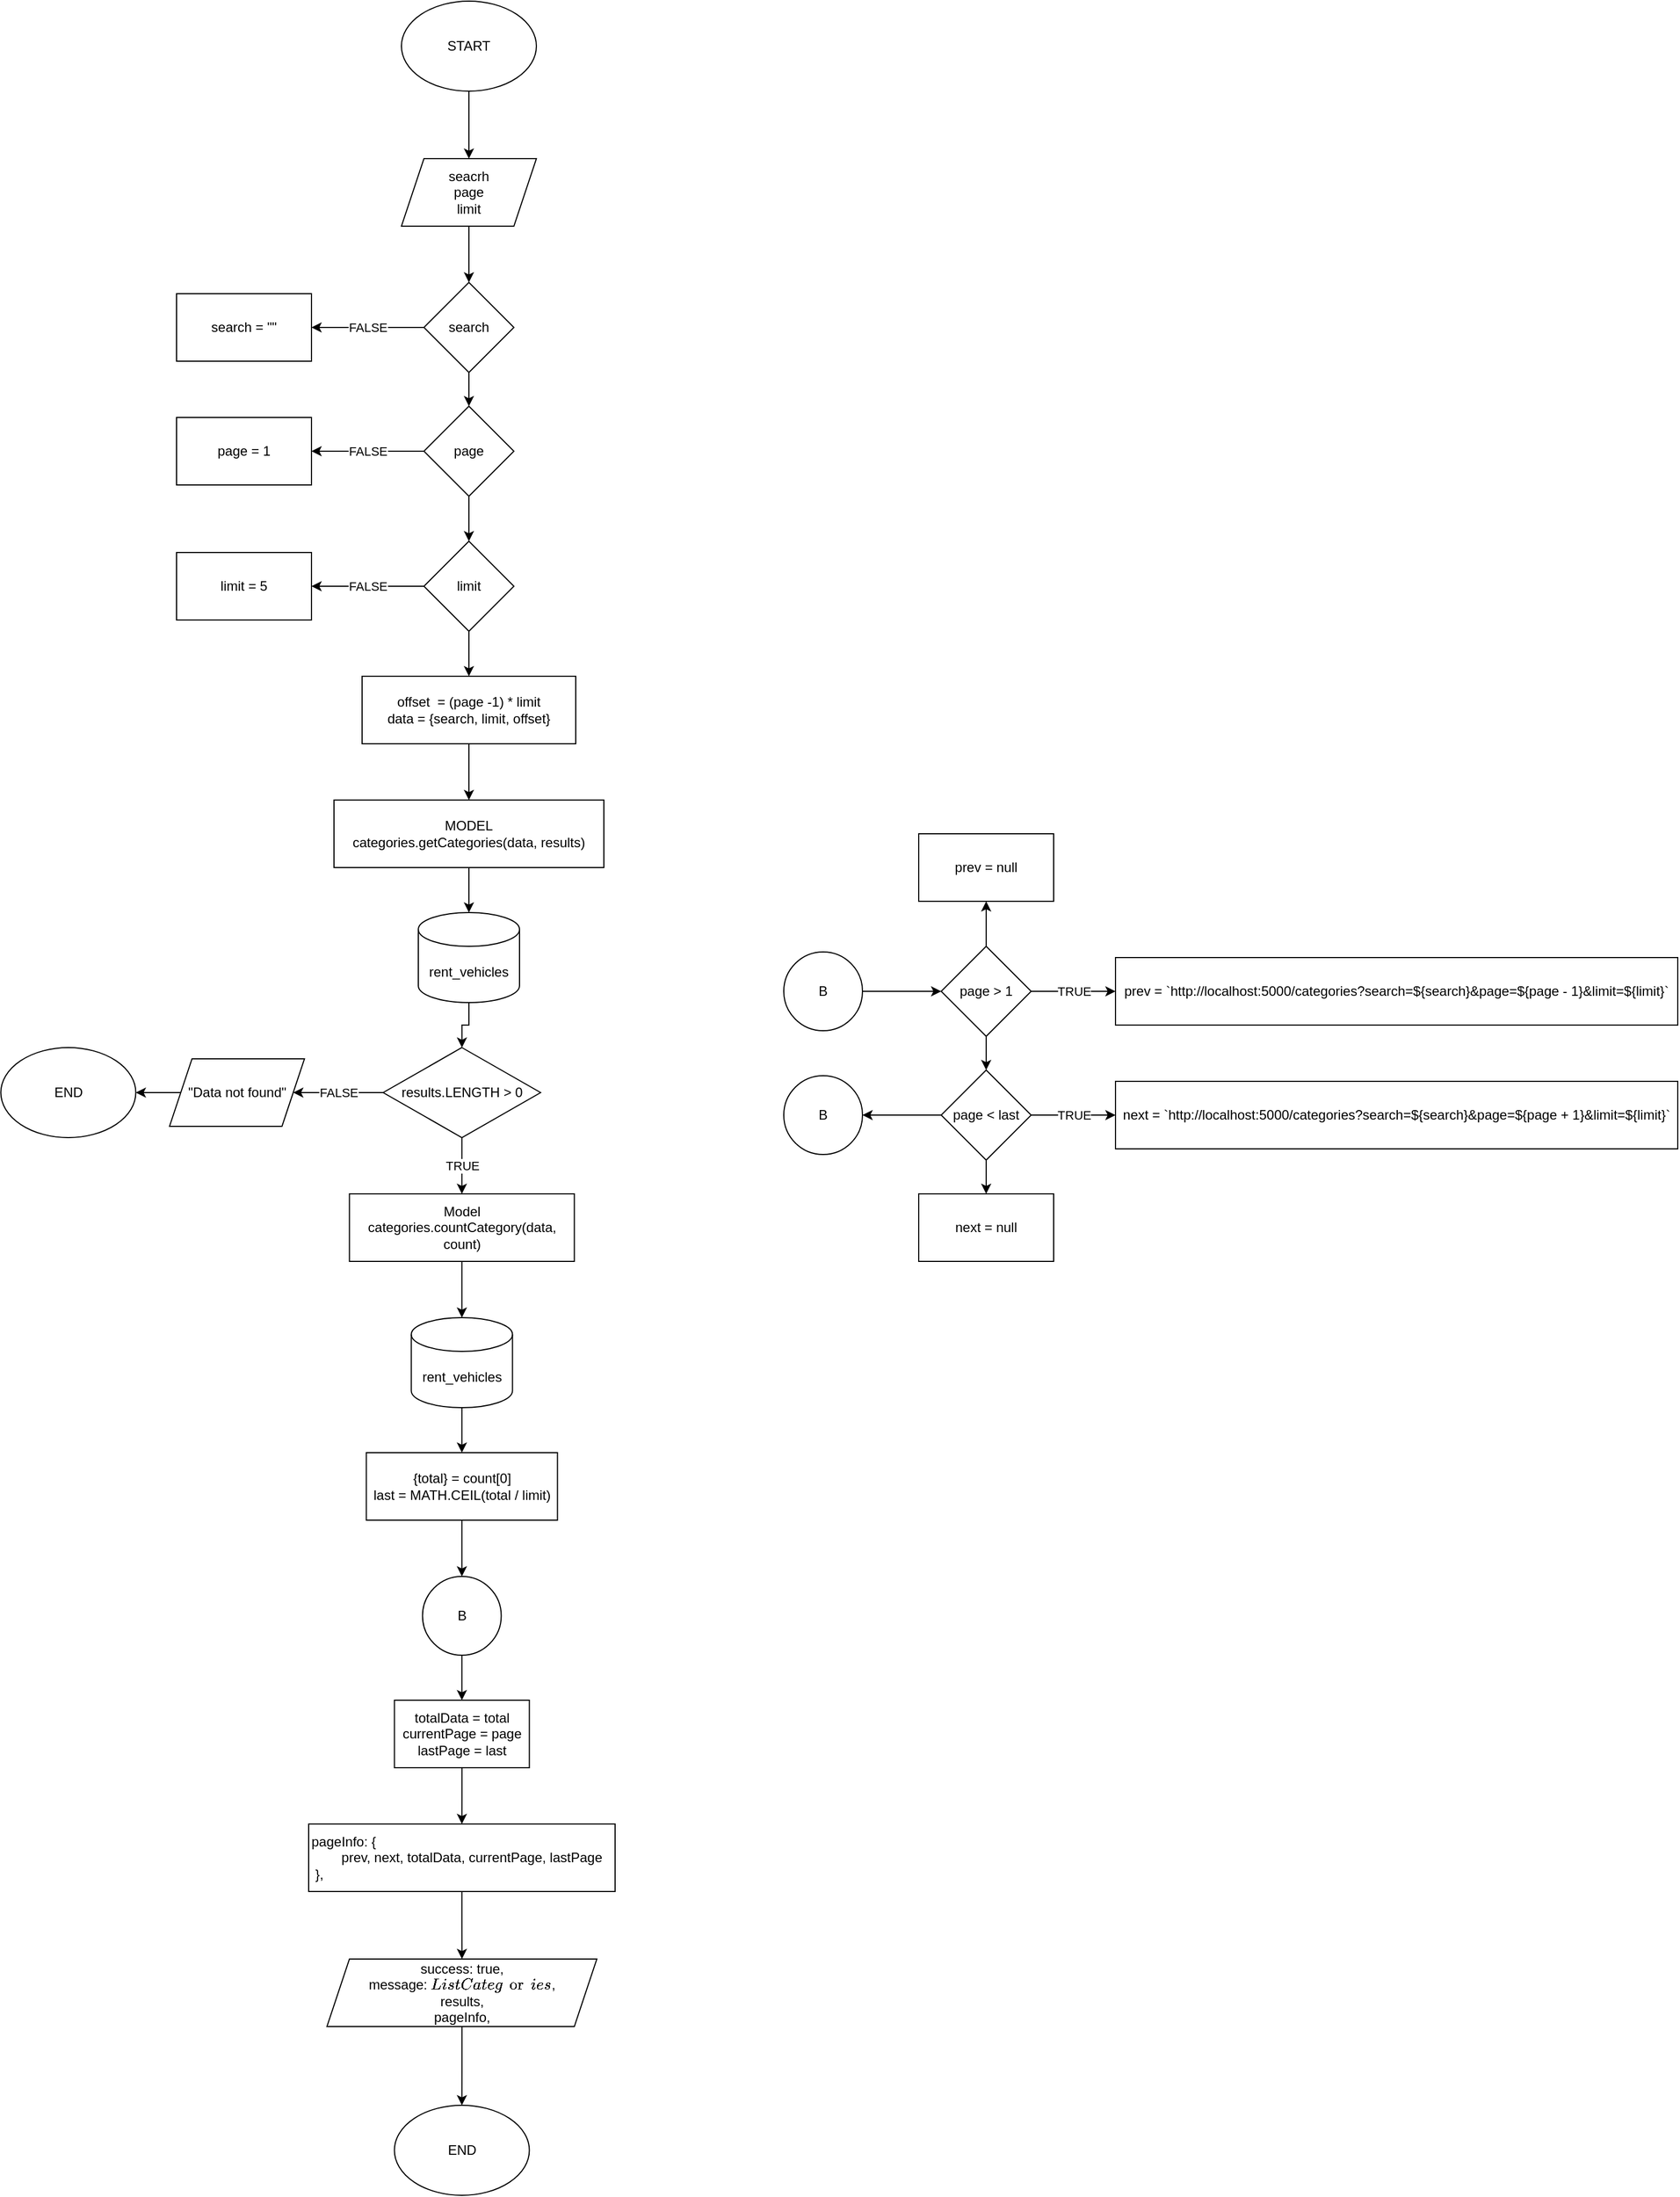 <mxfile version="16.5.1" type="device" pages="6"><diagram id="rERcQG0gRXgo8Bp1JolK" name="list categories"><mxGraphModel dx="1422" dy="1053" grid="1" gridSize="10" guides="1" tooltips="1" connect="1" arrows="1" fold="1" page="1" pageScale="1" pageWidth="850" pageHeight="1100" math="0" shadow="0"><root><mxCell id="0"/><mxCell id="1" parent="0"/><mxCell id="MNknuoz_bf6fsaSqfRFd-1" value="" style="edgeStyle=orthogonalEdgeStyle;rounded=0;orthogonalLoop=1;jettySize=auto;html=1;" parent="1" source="MNknuoz_bf6fsaSqfRFd-2" target="MNknuoz_bf6fsaSqfRFd-4" edge="1"><mxGeometry relative="1" as="geometry"/></mxCell><mxCell id="MNknuoz_bf6fsaSqfRFd-2" value="START" style="ellipse;whiteSpace=wrap;html=1;" parent="1" vertex="1"><mxGeometry x="485" y="80" width="120" height="80" as="geometry"/></mxCell><mxCell id="MNknuoz_bf6fsaSqfRFd-3" value="" style="edgeStyle=orthogonalEdgeStyle;rounded=0;orthogonalLoop=1;jettySize=auto;html=1;" parent="1" source="MNknuoz_bf6fsaSqfRFd-4" target="MNknuoz_bf6fsaSqfRFd-8" edge="1"><mxGeometry relative="1" as="geometry"/></mxCell><mxCell id="MNknuoz_bf6fsaSqfRFd-4" value="seacrh&lt;br&gt;page&lt;br&gt;limit" style="shape=parallelogram;perimeter=parallelogramPerimeter;whiteSpace=wrap;html=1;fixedSize=1;" parent="1" vertex="1"><mxGeometry x="485" y="220" width="120" height="60" as="geometry"/></mxCell><mxCell id="MNknuoz_bf6fsaSqfRFd-6" value="FALSE" style="edgeStyle=orthogonalEdgeStyle;rounded=0;orthogonalLoop=1;jettySize=auto;html=1;" parent="1" source="MNknuoz_bf6fsaSqfRFd-8" target="MNknuoz_bf6fsaSqfRFd-10" edge="1"><mxGeometry relative="1" as="geometry"/></mxCell><mxCell id="MNknuoz_bf6fsaSqfRFd-7" value="" style="edgeStyle=orthogonalEdgeStyle;rounded=0;orthogonalLoop=1;jettySize=auto;html=1;" parent="1" source="MNknuoz_bf6fsaSqfRFd-8" target="MNknuoz_bf6fsaSqfRFd-14" edge="1"><mxGeometry relative="1" as="geometry"/></mxCell><mxCell id="MNknuoz_bf6fsaSqfRFd-8" value="search" style="rhombus;whiteSpace=wrap;html=1;" parent="1" vertex="1"><mxGeometry x="505" y="330" width="80" height="80" as="geometry"/></mxCell><mxCell id="MNknuoz_bf6fsaSqfRFd-10" value="search = &quot;&quot;" style="rounded=0;whiteSpace=wrap;html=1;" parent="1" vertex="1"><mxGeometry x="285" y="340" width="120" height="60" as="geometry"/></mxCell><mxCell id="MNknuoz_bf6fsaSqfRFd-12" value="FALSE" style="edgeStyle=orthogonalEdgeStyle;rounded=0;orthogonalLoop=1;jettySize=auto;html=1;" parent="1" source="MNknuoz_bf6fsaSqfRFd-14" target="MNknuoz_bf6fsaSqfRFd-16" edge="1"><mxGeometry relative="1" as="geometry"/></mxCell><mxCell id="MNknuoz_bf6fsaSqfRFd-13" value="" style="edgeStyle=orthogonalEdgeStyle;rounded=0;orthogonalLoop=1;jettySize=auto;html=1;" parent="1" source="MNknuoz_bf6fsaSqfRFd-14" target="MNknuoz_bf6fsaSqfRFd-20" edge="1"><mxGeometry relative="1" as="geometry"/></mxCell><mxCell id="MNknuoz_bf6fsaSqfRFd-14" value="page" style="rhombus;whiteSpace=wrap;html=1;" parent="1" vertex="1"><mxGeometry x="505" y="440" width="80" height="80" as="geometry"/></mxCell><mxCell id="MNknuoz_bf6fsaSqfRFd-16" value="page = 1" style="rounded=0;whiteSpace=wrap;html=1;" parent="1" vertex="1"><mxGeometry x="285" y="450" width="120" height="60" as="geometry"/></mxCell><mxCell id="MNknuoz_bf6fsaSqfRFd-18" value="FALSE" style="edgeStyle=orthogonalEdgeStyle;rounded=0;orthogonalLoop=1;jettySize=auto;html=1;" parent="1" source="MNknuoz_bf6fsaSqfRFd-20" target="MNknuoz_bf6fsaSqfRFd-22" edge="1"><mxGeometry relative="1" as="geometry"/></mxCell><mxCell id="MNknuoz_bf6fsaSqfRFd-19" value="" style="edgeStyle=orthogonalEdgeStyle;rounded=0;orthogonalLoop=1;jettySize=auto;html=1;" parent="1" source="MNknuoz_bf6fsaSqfRFd-20" target="MNknuoz_bf6fsaSqfRFd-24" edge="1"><mxGeometry relative="1" as="geometry"/></mxCell><mxCell id="MNknuoz_bf6fsaSqfRFd-20" value="limit" style="rhombus;whiteSpace=wrap;html=1;" parent="1" vertex="1"><mxGeometry x="505" y="560" width="80" height="80" as="geometry"/></mxCell><mxCell id="MNknuoz_bf6fsaSqfRFd-22" value="limit = 5" style="rounded=0;whiteSpace=wrap;html=1;" parent="1" vertex="1"><mxGeometry x="285" y="570" width="120" height="60" as="geometry"/></mxCell><mxCell id="MNknuoz_bf6fsaSqfRFd-23" value="" style="edgeStyle=orthogonalEdgeStyle;rounded=0;orthogonalLoop=1;jettySize=auto;html=1;" parent="1" source="MNknuoz_bf6fsaSqfRFd-24" target="MNknuoz_bf6fsaSqfRFd-27" edge="1"><mxGeometry relative="1" as="geometry"/></mxCell><mxCell id="MNknuoz_bf6fsaSqfRFd-24" value="offset&amp;nbsp; = (page -1) * limit&lt;br&gt;data = {search, limit, offset}" style="rounded=0;whiteSpace=wrap;html=1;" parent="1" vertex="1"><mxGeometry x="450" y="680" width="190" height="60" as="geometry"/></mxCell><mxCell id="MNknuoz_bf6fsaSqfRFd-25" value="" style="edgeStyle=orthogonalEdgeStyle;rounded=0;orthogonalLoop=1;jettySize=auto;html=1;fontSize=12;" parent="1" source="MNknuoz_bf6fsaSqfRFd-27" target="MNknuoz_bf6fsaSqfRFd-28" edge="1"><mxGeometry relative="1" as="geometry"/></mxCell><mxCell id="MNknuoz_bf6fsaSqfRFd-27" value="MODEL&lt;br&gt;categories.getCategories(data, results)" style="rounded=0;whiteSpace=wrap;html=1;" parent="1" vertex="1"><mxGeometry x="425" y="790" width="240" height="60" as="geometry"/></mxCell><mxCell id="sVzBIvrza2_mveK6zDX2-1" value="" style="edgeStyle=orthogonalEdgeStyle;rounded=0;orthogonalLoop=1;jettySize=auto;html=1;" parent="1" source="MNknuoz_bf6fsaSqfRFd-28" target="MNknuoz_bf6fsaSqfRFd-31" edge="1"><mxGeometry relative="1" as="geometry"/></mxCell><mxCell id="MNknuoz_bf6fsaSqfRFd-28" value="rent_vehicles" style="shape=cylinder3;whiteSpace=wrap;html=1;boundedLbl=1;backgroundOutline=1;size=15;" parent="1" vertex="1"><mxGeometry x="500" y="890" width="90" height="80" as="geometry"/></mxCell><mxCell id="MNknuoz_bf6fsaSqfRFd-29" value="FALSE" style="edgeStyle=orthogonalEdgeStyle;rounded=0;orthogonalLoop=1;jettySize=auto;html=1;" parent="1" source="MNknuoz_bf6fsaSqfRFd-31" target="MNknuoz_bf6fsaSqfRFd-33" edge="1"><mxGeometry relative="1" as="geometry"/></mxCell><mxCell id="MNknuoz_bf6fsaSqfRFd-30" value="TRUE" style="edgeStyle=orthogonalEdgeStyle;rounded=0;orthogonalLoop=1;jettySize=auto;html=1;" parent="1" source="MNknuoz_bf6fsaSqfRFd-31" target="MNknuoz_bf6fsaSqfRFd-36" edge="1"><mxGeometry relative="1" as="geometry"/></mxCell><mxCell id="MNknuoz_bf6fsaSqfRFd-31" value="results.LENGTH &amp;gt; 0" style="rhombus;whiteSpace=wrap;html=1;" parent="1" vertex="1"><mxGeometry x="468.75" y="1010" width="140" height="80" as="geometry"/></mxCell><mxCell id="MNknuoz_bf6fsaSqfRFd-32" value="" style="edgeStyle=orthogonalEdgeStyle;rounded=0;orthogonalLoop=1;jettySize=auto;html=1;" parent="1" source="MNknuoz_bf6fsaSqfRFd-33" target="MNknuoz_bf6fsaSqfRFd-59" edge="1"><mxGeometry relative="1" as="geometry"/></mxCell><mxCell id="MNknuoz_bf6fsaSqfRFd-33" value="&quot;Data not found&quot;" style="shape=parallelogram;perimeter=parallelogramPerimeter;whiteSpace=wrap;html=1;fixedSize=1;" parent="1" vertex="1"><mxGeometry x="278.75" y="1020" width="120" height="60" as="geometry"/></mxCell><mxCell id="MNknuoz_bf6fsaSqfRFd-34" value="" style="edgeStyle=orthogonalEdgeStyle;rounded=0;orthogonalLoop=1;jettySize=auto;html=1;fontSize=12;" parent="1" source="MNknuoz_bf6fsaSqfRFd-36" target="MNknuoz_bf6fsaSqfRFd-63" edge="1"><mxGeometry relative="1" as="geometry"/></mxCell><mxCell id="MNknuoz_bf6fsaSqfRFd-36" value="Model&lt;br&gt;categories.countCategory(data, count)" style="rounded=0;whiteSpace=wrap;html=1;" parent="1" vertex="1"><mxGeometry x="438.75" y="1140" width="200" height="60" as="geometry"/></mxCell><mxCell id="MNknuoz_bf6fsaSqfRFd-37" value="" style="edgeStyle=orthogonalEdgeStyle;rounded=0;orthogonalLoop=1;jettySize=auto;html=1;" parent="1" source="MNknuoz_bf6fsaSqfRFd-38" target="MNknuoz_bf6fsaSqfRFd-62" edge="1"><mxGeometry relative="1" as="geometry"/></mxCell><mxCell id="MNknuoz_bf6fsaSqfRFd-38" value="{total} = count[0]&lt;br&gt;last = MATH.CEIL(total / limit)" style="rounded=0;whiteSpace=wrap;html=1;" parent="1" vertex="1"><mxGeometry x="453.75" y="1370" width="170" height="60" as="geometry"/></mxCell><mxCell id="MNknuoz_bf6fsaSqfRFd-39" value="" style="edgeStyle=orthogonalEdgeStyle;rounded=0;orthogonalLoop=1;jettySize=auto;html=1;" parent="1" source="MNknuoz_bf6fsaSqfRFd-40" target="MNknuoz_bf6fsaSqfRFd-42" edge="1"><mxGeometry relative="1" as="geometry"/></mxCell><mxCell id="MNknuoz_bf6fsaSqfRFd-40" value="&lt;div&gt;pageInfo:&amp;nbsp;&lt;span&gt;{&lt;/span&gt;&lt;/div&gt;&lt;div&gt;&lt;span&gt;&lt;span style=&quot;white-space: pre&quot;&gt;&#9;&lt;/span&gt;prev,&lt;/span&gt;&lt;span&gt;&amp;nbsp;next,&lt;/span&gt;&lt;span&gt;&amp;nbsp;totalData,&lt;/span&gt;&lt;span&gt;&amp;nbsp;currentPage,&lt;/span&gt;&lt;span&gt;&amp;nbsp;lastPage&lt;/span&gt;&lt;/div&gt;&lt;div&gt;&amp;nbsp;},&lt;/div&gt;" style="rounded=0;whiteSpace=wrap;html=1;align=left;" parent="1" vertex="1"><mxGeometry x="402.5" y="1700" width="272.5" height="60" as="geometry"/></mxCell><mxCell id="MNknuoz_bf6fsaSqfRFd-41" value="" style="edgeStyle=orthogonalEdgeStyle;rounded=0;orthogonalLoop=1;jettySize=auto;html=1;" parent="1" source="MNknuoz_bf6fsaSqfRFd-42" edge="1"><mxGeometry relative="1" as="geometry"><mxPoint x="538.75" y="1950.0" as="targetPoint"/></mxGeometry></mxCell><mxCell id="MNknuoz_bf6fsaSqfRFd-42" value="&lt;div&gt;success: true,&lt;/div&gt;&lt;div&gt;message: `List Categories`,&lt;/div&gt;&lt;div&gt;&lt;span&gt;results,&lt;/span&gt;&lt;/div&gt;&lt;div&gt;&lt;span&gt;pageInfo,&lt;/span&gt;&lt;/div&gt;" style="shape=parallelogram;perimeter=parallelogramPerimeter;whiteSpace=wrap;html=1;fixedSize=1;align=center;" parent="1" vertex="1"><mxGeometry x="418.75" y="1820" width="240" height="60" as="geometry"/></mxCell><mxCell id="MNknuoz_bf6fsaSqfRFd-43" value="" style="edgeStyle=orthogonalEdgeStyle;rounded=0;orthogonalLoop=1;jettySize=auto;html=1;" parent="1" source="MNknuoz_bf6fsaSqfRFd-44" target="MNknuoz_bf6fsaSqfRFd-48" edge="1"><mxGeometry relative="1" as="geometry"/></mxCell><mxCell id="MNknuoz_bf6fsaSqfRFd-44" value="B" style="ellipse;whiteSpace=wrap;html=1;aspect=fixed;" parent="1" vertex="1"><mxGeometry x="825" y="925" width="70" height="70" as="geometry"/></mxCell><mxCell id="MNknuoz_bf6fsaSqfRFd-45" value="TRUE" style="edgeStyle=orthogonalEdgeStyle;rounded=0;orthogonalLoop=1;jettySize=auto;html=1;" parent="1" source="MNknuoz_bf6fsaSqfRFd-48" target="MNknuoz_bf6fsaSqfRFd-49" edge="1"><mxGeometry relative="1" as="geometry"/></mxCell><mxCell id="MNknuoz_bf6fsaSqfRFd-46" value="" style="edgeStyle=orthogonalEdgeStyle;rounded=0;orthogonalLoop=1;jettySize=auto;html=1;" parent="1" source="MNknuoz_bf6fsaSqfRFd-48" target="MNknuoz_bf6fsaSqfRFd-51" edge="1"><mxGeometry relative="1" as="geometry"/></mxCell><mxCell id="MNknuoz_bf6fsaSqfRFd-47" value="" style="edgeStyle=orthogonalEdgeStyle;rounded=0;orthogonalLoop=1;jettySize=auto;html=1;" parent="1" source="MNknuoz_bf6fsaSqfRFd-48" target="MNknuoz_bf6fsaSqfRFd-55" edge="1"><mxGeometry relative="1" as="geometry"/></mxCell><mxCell id="MNknuoz_bf6fsaSqfRFd-48" value="page &amp;gt; 1" style="rhombus;whiteSpace=wrap;html=1;" parent="1" vertex="1"><mxGeometry x="965" y="920" width="80" height="80" as="geometry"/></mxCell><mxCell id="MNknuoz_bf6fsaSqfRFd-49" value="&lt;span&gt;prev = `http://localhost:5000/categories?&lt;/span&gt;&lt;span&gt;search=${search}&amp;amp;page=${page - 1}&amp;amp;limit=${limit}`&lt;/span&gt;" style="rounded=0;whiteSpace=wrap;html=1;align=center;" parent="1" vertex="1"><mxGeometry x="1120" y="930" width="500" height="60" as="geometry"/></mxCell><mxCell id="MNknuoz_bf6fsaSqfRFd-50" value="&lt;span style=&quot;text-align: left&quot;&gt;next = `http://localhost:5000/categories?&lt;/span&gt;&lt;span style=&quot;text-align: left&quot;&gt;search=${search}&amp;amp;page=${page + 1}&amp;amp;limit=${limit}`&lt;/span&gt;" style="rounded=0;whiteSpace=wrap;html=1;" parent="1" vertex="1"><mxGeometry x="1120" y="1040" width="500" height="60" as="geometry"/></mxCell><mxCell id="MNknuoz_bf6fsaSqfRFd-51" value="prev = null" style="rounded=0;whiteSpace=wrap;html=1;" parent="1" vertex="1"><mxGeometry x="945" y="820" width="120" height="60" as="geometry"/></mxCell><mxCell id="MNknuoz_bf6fsaSqfRFd-52" value="TRUE" style="edgeStyle=orthogonalEdgeStyle;rounded=0;orthogonalLoop=1;jettySize=auto;html=1;" parent="1" source="MNknuoz_bf6fsaSqfRFd-55" target="MNknuoz_bf6fsaSqfRFd-50" edge="1"><mxGeometry relative="1" as="geometry"/></mxCell><mxCell id="MNknuoz_bf6fsaSqfRFd-53" value="" style="edgeStyle=orthogonalEdgeStyle;rounded=0;orthogonalLoop=1;jettySize=auto;html=1;" parent="1" source="MNknuoz_bf6fsaSqfRFd-55" target="MNknuoz_bf6fsaSqfRFd-56" edge="1"><mxGeometry relative="1" as="geometry"/></mxCell><mxCell id="MNknuoz_bf6fsaSqfRFd-54" value="" style="edgeStyle=orthogonalEdgeStyle;rounded=0;orthogonalLoop=1;jettySize=auto;html=1;" parent="1" source="MNknuoz_bf6fsaSqfRFd-55" target="MNknuoz_bf6fsaSqfRFd-64" edge="1"><mxGeometry relative="1" as="geometry"/></mxCell><mxCell id="MNknuoz_bf6fsaSqfRFd-55" value="page &amp;lt; last" style="rhombus;whiteSpace=wrap;html=1;" parent="1" vertex="1"><mxGeometry x="965" y="1030" width="80" height="80" as="geometry"/></mxCell><mxCell id="MNknuoz_bf6fsaSqfRFd-56" value="next = null" style="rounded=0;whiteSpace=wrap;html=1;" parent="1" vertex="1"><mxGeometry x="945" y="1140" width="120" height="60" as="geometry"/></mxCell><mxCell id="MNknuoz_bf6fsaSqfRFd-57" value="" style="edgeStyle=orthogonalEdgeStyle;rounded=0;orthogonalLoop=1;jettySize=auto;html=1;" parent="1" source="MNknuoz_bf6fsaSqfRFd-58" target="MNknuoz_bf6fsaSqfRFd-40" edge="1"><mxGeometry relative="1" as="geometry"/></mxCell><mxCell id="MNknuoz_bf6fsaSqfRFd-58" value="totalData = total&lt;br&gt;currentPage = page&lt;br&gt;lastPage = last" style="rounded=0;whiteSpace=wrap;html=1;" parent="1" vertex="1"><mxGeometry x="478.75" y="1590" width="120" height="60" as="geometry"/></mxCell><mxCell id="MNknuoz_bf6fsaSqfRFd-59" value="END" style="ellipse;whiteSpace=wrap;html=1;" parent="1" vertex="1"><mxGeometry x="128.75" y="1010" width="120" height="80" as="geometry"/></mxCell><mxCell id="MNknuoz_bf6fsaSqfRFd-60" value="END" style="ellipse;whiteSpace=wrap;html=1;" parent="1" vertex="1"><mxGeometry x="478.75" y="1950" width="120" height="80" as="geometry"/></mxCell><mxCell id="MNknuoz_bf6fsaSqfRFd-61" value="" style="edgeStyle=orthogonalEdgeStyle;rounded=0;orthogonalLoop=1;jettySize=auto;html=1;" parent="1" source="MNknuoz_bf6fsaSqfRFd-62" target="MNknuoz_bf6fsaSqfRFd-58" edge="1"><mxGeometry relative="1" as="geometry"/></mxCell><mxCell id="MNknuoz_bf6fsaSqfRFd-62" value="B" style="ellipse;whiteSpace=wrap;html=1;aspect=fixed;" parent="1" vertex="1"><mxGeometry x="503.75" y="1480" width="70" height="70" as="geometry"/></mxCell><mxCell id="sVzBIvrza2_mveK6zDX2-2" value="" style="edgeStyle=orthogonalEdgeStyle;rounded=0;orthogonalLoop=1;jettySize=auto;html=1;" parent="1" source="MNknuoz_bf6fsaSqfRFd-63" target="MNknuoz_bf6fsaSqfRFd-38" edge="1"><mxGeometry relative="1" as="geometry"/></mxCell><mxCell id="MNknuoz_bf6fsaSqfRFd-63" value="rent_vehicles" style="shape=cylinder3;whiteSpace=wrap;html=1;boundedLbl=1;backgroundOutline=1;size=15;" parent="1" vertex="1"><mxGeometry x="493.75" y="1250" width="90" height="80" as="geometry"/></mxCell><mxCell id="MNknuoz_bf6fsaSqfRFd-64" value="B" style="ellipse;whiteSpace=wrap;html=1;aspect=fixed;" parent="1" vertex="1"><mxGeometry x="825" y="1035" width="70" height="70" as="geometry"/></mxCell></root></mxGraphModel></diagram><diagram id="ZWjAZDHpj6lKIn9Bvx2O" name="list categories with data"><mxGraphModel dx="782" dy="579" grid="1" gridSize="10" guides="1" tooltips="1" connect="1" arrows="1" fold="1" page="1" pageScale="1" pageWidth="850" pageHeight="1100" math="0" shadow="0"><root><mxCell id="az6Hg003jrA0F3V9h7Mn-0"/><mxCell id="az6Hg003jrA0F3V9h7Mn-1" parent="az6Hg003jrA0F3V9h7Mn-0"/><mxCell id="az6Hg003jrA0F3V9h7Mn-2" value="" style="edgeStyle=orthogonalEdgeStyle;rounded=0;orthogonalLoop=1;jettySize=auto;html=1;" parent="az6Hg003jrA0F3V9h7Mn-1" source="az6Hg003jrA0F3V9h7Mn-3" target="az6Hg003jrA0F3V9h7Mn-5" edge="1"><mxGeometry relative="1" as="geometry"/></mxCell><mxCell id="az6Hg003jrA0F3V9h7Mn-3" value="START" style="ellipse;whiteSpace=wrap;html=1;" parent="az6Hg003jrA0F3V9h7Mn-1" vertex="1"><mxGeometry x="485" y="80" width="120" height="80" as="geometry"/></mxCell><mxCell id="az6Hg003jrA0F3V9h7Mn-4" value="" style="edgeStyle=orthogonalEdgeStyle;rounded=0;orthogonalLoop=1;jettySize=auto;html=1;" parent="az6Hg003jrA0F3V9h7Mn-1" source="az6Hg003jrA0F3V9h7Mn-5" target="az6Hg003jrA0F3V9h7Mn-9" edge="1"><mxGeometry relative="1" as="geometry"/></mxCell><mxCell id="az6Hg003jrA0F3V9h7Mn-5" value="seacrh&lt;br&gt;page&lt;br&gt;limit" style="shape=parallelogram;perimeter=parallelogramPerimeter;whiteSpace=wrap;html=1;fixedSize=1;" parent="az6Hg003jrA0F3V9h7Mn-1" vertex="1"><mxGeometry x="485" y="220" width="120" height="60" as="geometry"/></mxCell><mxCell id="az6Hg003jrA0F3V9h7Mn-7" value="FALSE" style="edgeStyle=orthogonalEdgeStyle;rounded=0;orthogonalLoop=1;jettySize=auto;html=1;" parent="az6Hg003jrA0F3V9h7Mn-1" source="az6Hg003jrA0F3V9h7Mn-9" target="az6Hg003jrA0F3V9h7Mn-11" edge="1"><mxGeometry relative="1" as="geometry"/></mxCell><mxCell id="az6Hg003jrA0F3V9h7Mn-8" value="" style="edgeStyle=orthogonalEdgeStyle;rounded=0;orthogonalLoop=1;jettySize=auto;html=1;" parent="az6Hg003jrA0F3V9h7Mn-1" source="az6Hg003jrA0F3V9h7Mn-9" target="az6Hg003jrA0F3V9h7Mn-15" edge="1"><mxGeometry relative="1" as="geometry"/></mxCell><mxCell id="az6Hg003jrA0F3V9h7Mn-9" value="search" style="rhombus;whiteSpace=wrap;html=1;" parent="az6Hg003jrA0F3V9h7Mn-1" vertex="1"><mxGeometry x="505" y="330" width="80" height="80" as="geometry"/></mxCell><mxCell id="az6Hg003jrA0F3V9h7Mn-11" value="search = &quot;&quot;" style="rounded=0;whiteSpace=wrap;html=1;" parent="az6Hg003jrA0F3V9h7Mn-1" vertex="1"><mxGeometry x="285" y="340" width="120" height="60" as="geometry"/></mxCell><mxCell id="az6Hg003jrA0F3V9h7Mn-13" value="FALSE" style="edgeStyle=orthogonalEdgeStyle;rounded=0;orthogonalLoop=1;jettySize=auto;html=1;" parent="az6Hg003jrA0F3V9h7Mn-1" source="az6Hg003jrA0F3V9h7Mn-15" target="az6Hg003jrA0F3V9h7Mn-17" edge="1"><mxGeometry relative="1" as="geometry"/></mxCell><mxCell id="az6Hg003jrA0F3V9h7Mn-14" value="" style="edgeStyle=orthogonalEdgeStyle;rounded=0;orthogonalLoop=1;jettySize=auto;html=1;" parent="az6Hg003jrA0F3V9h7Mn-1" source="az6Hg003jrA0F3V9h7Mn-15" target="az6Hg003jrA0F3V9h7Mn-21" edge="1"><mxGeometry relative="1" as="geometry"/></mxCell><mxCell id="az6Hg003jrA0F3V9h7Mn-15" value="page" style="rhombus;whiteSpace=wrap;html=1;" parent="az6Hg003jrA0F3V9h7Mn-1" vertex="1"><mxGeometry x="505" y="440" width="80" height="80" as="geometry"/></mxCell><mxCell id="az6Hg003jrA0F3V9h7Mn-17" value="page = 1" style="rounded=0;whiteSpace=wrap;html=1;" parent="az6Hg003jrA0F3V9h7Mn-1" vertex="1"><mxGeometry x="285" y="450" width="120" height="60" as="geometry"/></mxCell><mxCell id="az6Hg003jrA0F3V9h7Mn-19" value="FALSE" style="edgeStyle=orthogonalEdgeStyle;rounded=0;orthogonalLoop=1;jettySize=auto;html=1;" parent="az6Hg003jrA0F3V9h7Mn-1" source="az6Hg003jrA0F3V9h7Mn-21" target="az6Hg003jrA0F3V9h7Mn-23" edge="1"><mxGeometry relative="1" as="geometry"/></mxCell><mxCell id="az6Hg003jrA0F3V9h7Mn-20" value="" style="edgeStyle=orthogonalEdgeStyle;rounded=0;orthogonalLoop=1;jettySize=auto;html=1;" parent="az6Hg003jrA0F3V9h7Mn-1" source="az6Hg003jrA0F3V9h7Mn-21" target="az6Hg003jrA0F3V9h7Mn-25" edge="1"><mxGeometry relative="1" as="geometry"/></mxCell><mxCell id="az6Hg003jrA0F3V9h7Mn-21" value="limit" style="rhombus;whiteSpace=wrap;html=1;" parent="az6Hg003jrA0F3V9h7Mn-1" vertex="1"><mxGeometry x="505" y="560" width="80" height="80" as="geometry"/></mxCell><mxCell id="az6Hg003jrA0F3V9h7Mn-23" value="limit = 5" style="rounded=0;whiteSpace=wrap;html=1;" parent="az6Hg003jrA0F3V9h7Mn-1" vertex="1"><mxGeometry x="285" y="570" width="120" height="60" as="geometry"/></mxCell><mxCell id="az6Hg003jrA0F3V9h7Mn-24" value="" style="edgeStyle=orthogonalEdgeStyle;rounded=0;orthogonalLoop=1;jettySize=auto;html=1;" parent="az6Hg003jrA0F3V9h7Mn-1" source="az6Hg003jrA0F3V9h7Mn-25" target="az6Hg003jrA0F3V9h7Mn-28" edge="1"><mxGeometry relative="1" as="geometry"/></mxCell><mxCell id="az6Hg003jrA0F3V9h7Mn-25" value="offset&amp;nbsp; = (page -1) * limit&lt;br&gt;data = {search, limit, offset}" style="rounded=0;whiteSpace=wrap;html=1;" parent="az6Hg003jrA0F3V9h7Mn-1" vertex="1"><mxGeometry x="450" y="680" width="190" height="60" as="geometry"/></mxCell><mxCell id="az6Hg003jrA0F3V9h7Mn-26" value="" style="edgeStyle=orthogonalEdgeStyle;rounded=0;orthogonalLoop=1;jettySize=auto;html=1;fontSize=12;" parent="az6Hg003jrA0F3V9h7Mn-1" source="az6Hg003jrA0F3V9h7Mn-28" target="az6Hg003jrA0F3V9h7Mn-29" edge="1"><mxGeometry relative="1" as="geometry"/></mxCell><mxCell id="az6Hg003jrA0F3V9h7Mn-27" value="" style="edgeStyle=orthogonalEdgeStyle;rounded=0;orthogonalLoop=1;jettySize=auto;html=1;fontSize=12;" parent="az6Hg003jrA0F3V9h7Mn-1" target="az6Hg003jrA0F3V9h7Mn-32" edge="1"><mxGeometry relative="1" as="geometry"><mxPoint x="555" y="980" as="sourcePoint"/></mxGeometry></mxCell><mxCell id="az6Hg003jrA0F3V9h7Mn-28" value="MODEL&lt;br&gt;categories.getCategoriesData(data, results)" style="rounded=0;whiteSpace=wrap;html=1;" parent="az6Hg003jrA0F3V9h7Mn-1" vertex="1"><mxGeometry x="425" y="790" width="240" height="60" as="geometry"/></mxCell><mxCell id="az6Hg003jrA0F3V9h7Mn-29" value="rent_vehicles" style="shape=cylinder3;whiteSpace=wrap;html=1;boundedLbl=1;backgroundOutline=1;size=15;" parent="az6Hg003jrA0F3V9h7Mn-1" vertex="1"><mxGeometry x="505" y="900" width="90" height="80" as="geometry"/></mxCell><mxCell id="az6Hg003jrA0F3V9h7Mn-30" value="FALSE" style="edgeStyle=orthogonalEdgeStyle;rounded=0;orthogonalLoop=1;jettySize=auto;html=1;" parent="az6Hg003jrA0F3V9h7Mn-1" source="az6Hg003jrA0F3V9h7Mn-32" target="az6Hg003jrA0F3V9h7Mn-34" edge="1"><mxGeometry relative="1" as="geometry"/></mxCell><mxCell id="az6Hg003jrA0F3V9h7Mn-31" value="TRUE" style="edgeStyle=orthogonalEdgeStyle;rounded=0;orthogonalLoop=1;jettySize=auto;html=1;" parent="az6Hg003jrA0F3V9h7Mn-1" source="az6Hg003jrA0F3V9h7Mn-32" target="az6Hg003jrA0F3V9h7Mn-37" edge="1"><mxGeometry relative="1" as="geometry"/></mxCell><mxCell id="az6Hg003jrA0F3V9h7Mn-32" value="results.LENGTH &amp;gt; 0" style="rhombus;whiteSpace=wrap;html=1;" parent="az6Hg003jrA0F3V9h7Mn-1" vertex="1"><mxGeometry x="480" y="1030" width="140" height="80" as="geometry"/></mxCell><mxCell id="az6Hg003jrA0F3V9h7Mn-33" value="" style="edgeStyle=orthogonalEdgeStyle;rounded=0;orthogonalLoop=1;jettySize=auto;html=1;" parent="az6Hg003jrA0F3V9h7Mn-1" source="az6Hg003jrA0F3V9h7Mn-34" target="az6Hg003jrA0F3V9h7Mn-60" edge="1"><mxGeometry relative="1" as="geometry"/></mxCell><mxCell id="az6Hg003jrA0F3V9h7Mn-34" value="&quot;Data not found&quot;" style="shape=parallelogram;perimeter=parallelogramPerimeter;whiteSpace=wrap;html=1;fixedSize=1;" parent="az6Hg003jrA0F3V9h7Mn-1" vertex="1"><mxGeometry x="290" y="1040" width="120" height="60" as="geometry"/></mxCell><mxCell id="az6Hg003jrA0F3V9h7Mn-35" value="" style="edgeStyle=orthogonalEdgeStyle;rounded=0;orthogonalLoop=1;jettySize=auto;html=1;fontSize=12;" parent="az6Hg003jrA0F3V9h7Mn-1" source="az6Hg003jrA0F3V9h7Mn-37" target="az6Hg003jrA0F3V9h7Mn-64" edge="1"><mxGeometry relative="1" as="geometry"/></mxCell><mxCell id="az6Hg003jrA0F3V9h7Mn-37" value="Model&lt;br&gt;categories.countCategoryData(data, count)" style="rounded=0;whiteSpace=wrap;html=1;" parent="az6Hg003jrA0F3V9h7Mn-1" vertex="1"><mxGeometry x="450" y="1160" width="200" height="60" as="geometry"/></mxCell><mxCell id="az6Hg003jrA0F3V9h7Mn-38" value="" style="edgeStyle=orthogonalEdgeStyle;rounded=0;orthogonalLoop=1;jettySize=auto;html=1;" parent="az6Hg003jrA0F3V9h7Mn-1" source="az6Hg003jrA0F3V9h7Mn-39" target="az6Hg003jrA0F3V9h7Mn-63" edge="1"><mxGeometry relative="1" as="geometry"/></mxCell><mxCell id="az6Hg003jrA0F3V9h7Mn-39" value="{total} = count[0]&lt;br&gt;last = MATH.CEIL(total / limit)" style="rounded=0;whiteSpace=wrap;html=1;" parent="az6Hg003jrA0F3V9h7Mn-1" vertex="1"><mxGeometry x="465" y="1410" width="170" height="60" as="geometry"/></mxCell><mxCell id="az6Hg003jrA0F3V9h7Mn-40" value="" style="edgeStyle=orthogonalEdgeStyle;rounded=0;orthogonalLoop=1;jettySize=auto;html=1;" parent="az6Hg003jrA0F3V9h7Mn-1" source="az6Hg003jrA0F3V9h7Mn-41" target="az6Hg003jrA0F3V9h7Mn-43" edge="1"><mxGeometry relative="1" as="geometry"/></mxCell><mxCell id="az6Hg003jrA0F3V9h7Mn-41" value="&lt;div&gt;pageInfo:&amp;nbsp;&lt;span&gt;{&lt;/span&gt;&lt;/div&gt;&lt;div&gt;&lt;span&gt;&lt;span style=&quot;white-space: pre&quot;&gt;&#9;&lt;/span&gt;prev,&lt;/span&gt;&lt;span&gt;&amp;nbsp;next,&lt;/span&gt;&lt;span&gt;&amp;nbsp;totalData,&lt;/span&gt;&lt;span&gt;&amp;nbsp;currentPage,&lt;/span&gt;&lt;span&gt;&amp;nbsp;lastPage&lt;/span&gt;&lt;/div&gt;&lt;div&gt;&amp;nbsp;},&lt;/div&gt;" style="rounded=0;whiteSpace=wrap;html=1;align=left;" parent="az6Hg003jrA0F3V9h7Mn-1" vertex="1"><mxGeometry x="413.75" y="1740" width="272.5" height="60" as="geometry"/></mxCell><mxCell id="az6Hg003jrA0F3V9h7Mn-42" value="" style="edgeStyle=orthogonalEdgeStyle;rounded=0;orthogonalLoop=1;jettySize=auto;html=1;" parent="az6Hg003jrA0F3V9h7Mn-1" source="az6Hg003jrA0F3V9h7Mn-43" edge="1"><mxGeometry relative="1" as="geometry"><mxPoint x="550" y="1990.0" as="targetPoint"/></mxGeometry></mxCell><mxCell id="az6Hg003jrA0F3V9h7Mn-43" value="&lt;div&gt;success: true,&lt;/div&gt;&lt;div&gt;message: `List Categories`,&lt;/div&gt;&lt;div&gt;&lt;span&gt;results,&lt;/span&gt;&lt;/div&gt;&lt;div&gt;&lt;span&gt;pageInfo,&lt;/span&gt;&lt;/div&gt;" style="shape=parallelogram;perimeter=parallelogramPerimeter;whiteSpace=wrap;html=1;fixedSize=1;align=center;" parent="az6Hg003jrA0F3V9h7Mn-1" vertex="1"><mxGeometry x="430" y="1860" width="240" height="60" as="geometry"/></mxCell><mxCell id="az6Hg003jrA0F3V9h7Mn-44" value="" style="edgeStyle=orthogonalEdgeStyle;rounded=0;orthogonalLoop=1;jettySize=auto;html=1;" parent="az6Hg003jrA0F3V9h7Mn-1" source="az6Hg003jrA0F3V9h7Mn-45" target="az6Hg003jrA0F3V9h7Mn-49" edge="1"><mxGeometry relative="1" as="geometry"/></mxCell><mxCell id="az6Hg003jrA0F3V9h7Mn-45" value="B" style="ellipse;whiteSpace=wrap;html=1;aspect=fixed;" parent="az6Hg003jrA0F3V9h7Mn-1" vertex="1"><mxGeometry x="825" y="925" width="70" height="70" as="geometry"/></mxCell><mxCell id="az6Hg003jrA0F3V9h7Mn-46" value="TRUE" style="edgeStyle=orthogonalEdgeStyle;rounded=0;orthogonalLoop=1;jettySize=auto;html=1;" parent="az6Hg003jrA0F3V9h7Mn-1" source="az6Hg003jrA0F3V9h7Mn-49" target="az6Hg003jrA0F3V9h7Mn-50" edge="1"><mxGeometry relative="1" as="geometry"/></mxCell><mxCell id="az6Hg003jrA0F3V9h7Mn-47" value="" style="edgeStyle=orthogonalEdgeStyle;rounded=0;orthogonalLoop=1;jettySize=auto;html=1;" parent="az6Hg003jrA0F3V9h7Mn-1" source="az6Hg003jrA0F3V9h7Mn-49" target="az6Hg003jrA0F3V9h7Mn-52" edge="1"><mxGeometry relative="1" as="geometry"/></mxCell><mxCell id="az6Hg003jrA0F3V9h7Mn-48" value="" style="edgeStyle=orthogonalEdgeStyle;rounded=0;orthogonalLoop=1;jettySize=auto;html=1;" parent="az6Hg003jrA0F3V9h7Mn-1" source="az6Hg003jrA0F3V9h7Mn-49" target="az6Hg003jrA0F3V9h7Mn-56" edge="1"><mxGeometry relative="1" as="geometry"/></mxCell><mxCell id="az6Hg003jrA0F3V9h7Mn-49" value="page &amp;gt; 1" style="rhombus;whiteSpace=wrap;html=1;" parent="az6Hg003jrA0F3V9h7Mn-1" vertex="1"><mxGeometry x="965" y="920" width="80" height="80" as="geometry"/></mxCell><mxCell id="az6Hg003jrA0F3V9h7Mn-50" value="&lt;span&gt;prev = `http://localhost:5000/categories?&lt;/span&gt;&lt;span&gt;search=${search}&amp;amp;page=${page - 1}&amp;amp;limit=${limit}`&lt;/span&gt;" style="rounded=0;whiteSpace=wrap;html=1;align=center;" parent="az6Hg003jrA0F3V9h7Mn-1" vertex="1"><mxGeometry x="1120" y="930" width="500" height="60" as="geometry"/></mxCell><mxCell id="az6Hg003jrA0F3V9h7Mn-51" value="&lt;span style=&quot;text-align: left&quot;&gt;next = `http://localhost:5000/categories?&lt;/span&gt;&lt;span style=&quot;text-align: left&quot;&gt;search=${search}&amp;amp;page=${page + 1}&amp;amp;limit=${limit}`&lt;/span&gt;" style="rounded=0;whiteSpace=wrap;html=1;" parent="az6Hg003jrA0F3V9h7Mn-1" vertex="1"><mxGeometry x="1120" y="1040" width="500" height="60" as="geometry"/></mxCell><mxCell id="az6Hg003jrA0F3V9h7Mn-52" value="prev = null" style="rounded=0;whiteSpace=wrap;html=1;" parent="az6Hg003jrA0F3V9h7Mn-1" vertex="1"><mxGeometry x="945" y="820" width="120" height="60" as="geometry"/></mxCell><mxCell id="az6Hg003jrA0F3V9h7Mn-53" value="TRUE" style="edgeStyle=orthogonalEdgeStyle;rounded=0;orthogonalLoop=1;jettySize=auto;html=1;" parent="az6Hg003jrA0F3V9h7Mn-1" source="az6Hg003jrA0F3V9h7Mn-56" target="az6Hg003jrA0F3V9h7Mn-51" edge="1"><mxGeometry relative="1" as="geometry"/></mxCell><mxCell id="az6Hg003jrA0F3V9h7Mn-54" value="" style="edgeStyle=orthogonalEdgeStyle;rounded=0;orthogonalLoop=1;jettySize=auto;html=1;" parent="az6Hg003jrA0F3V9h7Mn-1" source="az6Hg003jrA0F3V9h7Mn-56" target="az6Hg003jrA0F3V9h7Mn-57" edge="1"><mxGeometry relative="1" as="geometry"/></mxCell><mxCell id="az6Hg003jrA0F3V9h7Mn-55" value="" style="edgeStyle=orthogonalEdgeStyle;rounded=0;orthogonalLoop=1;jettySize=auto;html=1;" parent="az6Hg003jrA0F3V9h7Mn-1" source="az6Hg003jrA0F3V9h7Mn-56" target="az6Hg003jrA0F3V9h7Mn-65" edge="1"><mxGeometry relative="1" as="geometry"/></mxCell><mxCell id="az6Hg003jrA0F3V9h7Mn-56" value="page &amp;lt; last" style="rhombus;whiteSpace=wrap;html=1;" parent="az6Hg003jrA0F3V9h7Mn-1" vertex="1"><mxGeometry x="965" y="1030" width="80" height="80" as="geometry"/></mxCell><mxCell id="az6Hg003jrA0F3V9h7Mn-57" value="next = null" style="rounded=0;whiteSpace=wrap;html=1;" parent="az6Hg003jrA0F3V9h7Mn-1" vertex="1"><mxGeometry x="945" y="1140" width="120" height="60" as="geometry"/></mxCell><mxCell id="az6Hg003jrA0F3V9h7Mn-58" value="" style="edgeStyle=orthogonalEdgeStyle;rounded=0;orthogonalLoop=1;jettySize=auto;html=1;" parent="az6Hg003jrA0F3V9h7Mn-1" source="az6Hg003jrA0F3V9h7Mn-59" target="az6Hg003jrA0F3V9h7Mn-41" edge="1"><mxGeometry relative="1" as="geometry"/></mxCell><mxCell id="az6Hg003jrA0F3V9h7Mn-59" value="totalData = total&lt;br&gt;currentPage = page&lt;br&gt;lastPage = last" style="rounded=0;whiteSpace=wrap;html=1;" parent="az6Hg003jrA0F3V9h7Mn-1" vertex="1"><mxGeometry x="490" y="1630" width="120" height="60" as="geometry"/></mxCell><mxCell id="az6Hg003jrA0F3V9h7Mn-60" value="END" style="ellipse;whiteSpace=wrap;html=1;" parent="az6Hg003jrA0F3V9h7Mn-1" vertex="1"><mxGeometry x="140" y="1030" width="120" height="80" as="geometry"/></mxCell><mxCell id="az6Hg003jrA0F3V9h7Mn-61" value="END" style="ellipse;whiteSpace=wrap;html=1;" parent="az6Hg003jrA0F3V9h7Mn-1" vertex="1"><mxGeometry x="490" y="1990" width="120" height="80" as="geometry"/></mxCell><mxCell id="az6Hg003jrA0F3V9h7Mn-62" value="" style="edgeStyle=orthogonalEdgeStyle;rounded=0;orthogonalLoop=1;jettySize=auto;html=1;" parent="az6Hg003jrA0F3V9h7Mn-1" source="az6Hg003jrA0F3V9h7Mn-63" target="az6Hg003jrA0F3V9h7Mn-59" edge="1"><mxGeometry relative="1" as="geometry"/></mxCell><mxCell id="az6Hg003jrA0F3V9h7Mn-63" value="B" style="ellipse;whiteSpace=wrap;html=1;aspect=fixed;" parent="az6Hg003jrA0F3V9h7Mn-1" vertex="1"><mxGeometry x="515" y="1520" width="70" height="70" as="geometry"/></mxCell><mxCell id="phOshx2dQzoxhypIYqHw-0" value="" style="edgeStyle=orthogonalEdgeStyle;rounded=0;orthogonalLoop=1;jettySize=auto;html=1;" parent="az6Hg003jrA0F3V9h7Mn-1" source="az6Hg003jrA0F3V9h7Mn-64" target="az6Hg003jrA0F3V9h7Mn-39" edge="1"><mxGeometry relative="1" as="geometry"/></mxCell><mxCell id="az6Hg003jrA0F3V9h7Mn-64" value="rent_vehicles" style="shape=cylinder3;whiteSpace=wrap;html=1;boundedLbl=1;backgroundOutline=1;size=15;" parent="az6Hg003jrA0F3V9h7Mn-1" vertex="1"><mxGeometry x="505" y="1270" width="90" height="80" as="geometry"/></mxCell><mxCell id="az6Hg003jrA0F3V9h7Mn-65" value="B" style="ellipse;whiteSpace=wrap;html=1;aspect=fixed;" parent="az6Hg003jrA0F3V9h7Mn-1" vertex="1"><mxGeometry x="825" y="1035" width="70" height="70" as="geometry"/></mxCell></root></mxGraphModel></diagram><diagram id="kaHnF6ZgDwDIZz8_u3RW" name="category by id"><mxGraphModel dx="782" dy="579" grid="1" gridSize="10" guides="1" tooltips="1" connect="1" arrows="1" fold="1" page="1" pageScale="1" pageWidth="850" pageHeight="1100" math="0" shadow="0"><root><mxCell id="cf-GTehKytlZNkry23N1-0"/><mxCell id="cf-GTehKytlZNkry23N1-1" parent="cf-GTehKytlZNkry23N1-0"/><mxCell id="cf-GTehKytlZNkry23N1-4" value="" style="edgeStyle=orthogonalEdgeStyle;rounded=0;orthogonalLoop=1;jettySize=auto;html=1;" parent="cf-GTehKytlZNkry23N1-1" source="cf-GTehKytlZNkry23N1-2" target="cf-GTehKytlZNkry23N1-3" edge="1"><mxGeometry relative="1" as="geometry"/></mxCell><mxCell id="cf-GTehKytlZNkry23N1-2" value="START" style="ellipse;whiteSpace=wrap;html=1;" parent="cf-GTehKytlZNkry23N1-1" vertex="1"><mxGeometry x="425" y="40" width="120" height="80" as="geometry"/></mxCell><mxCell id="cf-GTehKytlZNkry23N1-6" value="" style="edgeStyle=orthogonalEdgeStyle;rounded=0;orthogonalLoop=1;jettySize=auto;html=1;" parent="cf-GTehKytlZNkry23N1-1" source="cf-GTehKytlZNkry23N1-3" target="cf-GTehKytlZNkry23N1-5" edge="1"><mxGeometry relative="1" as="geometry"/></mxCell><mxCell id="cf-GTehKytlZNkry23N1-3" value="id" style="shape=parallelogram;perimeter=parallelogramPerimeter;whiteSpace=wrap;html=1;fixedSize=1;" parent="cf-GTehKytlZNkry23N1-1" vertex="1"><mxGeometry x="425" y="170" width="120" height="60" as="geometry"/></mxCell><mxCell id="cf-GTehKytlZNkry23N1-9" value="" style="edgeStyle=orthogonalEdgeStyle;rounded=0;orthogonalLoop=1;jettySize=auto;html=1;" parent="cf-GTehKytlZNkry23N1-1" source="cf-GTehKytlZNkry23N1-5" target="cf-GTehKytlZNkry23N1-8" edge="1"><mxGeometry relative="1" as="geometry"/></mxCell><mxCell id="cf-GTehKytlZNkry23N1-5" value="MODEL&lt;br&gt;categories.getCategory(id, results)" style="rounded=0;whiteSpace=wrap;html=1;" parent="cf-GTehKytlZNkry23N1-1" vertex="1"><mxGeometry x="410" y="280" width="150" height="70" as="geometry"/></mxCell><mxCell id="YZGyC0GsuwZ-h93tr6bJ-0" value="" style="edgeStyle=orthogonalEdgeStyle;rounded=0;orthogonalLoop=1;jettySize=auto;html=1;" parent="cf-GTehKytlZNkry23N1-1" source="cf-GTehKytlZNkry23N1-8" target="cf-GTehKytlZNkry23N1-10" edge="1"><mxGeometry relative="1" as="geometry"/></mxCell><mxCell id="cf-GTehKytlZNkry23N1-8" value="rent_vehicles" style="shape=cylinder3;whiteSpace=wrap;html=1;boundedLbl=1;backgroundOutline=1;size=15;" parent="cf-GTehKytlZNkry23N1-1" vertex="1"><mxGeometry x="430" y="410" width="110" height="90" as="geometry"/></mxCell><mxCell id="cf-GTehKytlZNkry23N1-13" value="FALSE" style="edgeStyle=orthogonalEdgeStyle;rounded=0;orthogonalLoop=1;jettySize=auto;html=1;" parent="cf-GTehKytlZNkry23N1-1" source="cf-GTehKytlZNkry23N1-10" target="cf-GTehKytlZNkry23N1-12" edge="1"><mxGeometry relative="1" as="geometry"/></mxCell><mxCell id="cf-GTehKytlZNkry23N1-17" value="TRUE" style="edgeStyle=orthogonalEdgeStyle;rounded=0;orthogonalLoop=1;jettySize=auto;html=1;" parent="cf-GTehKytlZNkry23N1-1" source="cf-GTehKytlZNkry23N1-10" target="cf-GTehKytlZNkry23N1-16" edge="1"><mxGeometry relative="1" as="geometry"/></mxCell><mxCell id="cf-GTehKytlZNkry23N1-10" value="results.LENGTH &amp;gt; 0" style="rhombus;whiteSpace=wrap;html=1;" parent="cf-GTehKytlZNkry23N1-1" vertex="1"><mxGeometry x="425" y="560" width="120" height="90" as="geometry"/></mxCell><mxCell id="cf-GTehKytlZNkry23N1-15" value="" style="edgeStyle=orthogonalEdgeStyle;rounded=0;orthogonalLoop=1;jettySize=auto;html=1;" parent="cf-GTehKytlZNkry23N1-1" source="cf-GTehKytlZNkry23N1-12" target="cf-GTehKytlZNkry23N1-14" edge="1"><mxGeometry relative="1" as="geometry"/></mxCell><mxCell id="cf-GTehKytlZNkry23N1-12" value="success: false,&lt;br&gt;message: `Category not found with id ${id}`," style="shape=parallelogram;perimeter=parallelogramPerimeter;whiteSpace=wrap;html=1;fixedSize=1;" parent="cf-GTehKytlZNkry23N1-1" vertex="1"><mxGeometry x="200" y="580" width="160" height="50" as="geometry"/></mxCell><mxCell id="cf-GTehKytlZNkry23N1-14" value="END" style="ellipse;whiteSpace=wrap;html=1;" parent="cf-GTehKytlZNkry23N1-1" vertex="1"><mxGeometry y="565" width="120" height="80" as="geometry"/></mxCell><mxCell id="cf-GTehKytlZNkry23N1-19" value="" style="edgeStyle=orthogonalEdgeStyle;rounded=0;orthogonalLoop=1;jettySize=auto;html=1;" parent="cf-GTehKytlZNkry23N1-1" source="cf-GTehKytlZNkry23N1-16" target="cf-GTehKytlZNkry23N1-18" edge="1"><mxGeometry relative="1" as="geometry"/></mxCell><mxCell id="cf-GTehKytlZNkry23N1-16" value="success: true,&amp;nbsp;&lt;br&gt;message: `Data ategory with id ${id}`,&lt;br&gt;results: results[0]" style="shape=parallelogram;perimeter=parallelogramPerimeter;whiteSpace=wrap;html=1;fixedSize=1;" parent="cf-GTehKytlZNkry23N1-1" vertex="1"><mxGeometry x="370" y="720" width="230" height="60" as="geometry"/></mxCell><mxCell id="cf-GTehKytlZNkry23N1-18" value="END" style="ellipse;whiteSpace=wrap;html=1;" parent="cf-GTehKytlZNkry23N1-1" vertex="1"><mxGeometry x="425" y="840" width="120" height="80" as="geometry"/></mxCell></root></mxGraphModel></diagram><diagram id="sHGdA7zzBEja10tirBRq" name="add category"><mxGraphModel dx="782" dy="579" grid="1" gridSize="10" guides="1" tooltips="1" connect="1" arrows="1" fold="1" page="1" pageScale="1" pageWidth="850" pageHeight="1100" math="0" shadow="0"><root><mxCell id="fsMsZkrBUUSbEdIH5UDQ-0"/><mxCell id="fsMsZkrBUUSbEdIH5UDQ-1" parent="fsMsZkrBUUSbEdIH5UDQ-0"/><mxCell id="fsMsZkrBUUSbEdIH5UDQ-5" value="" style="edgeStyle=orthogonalEdgeStyle;rounded=0;orthogonalLoop=1;jettySize=auto;html=1;" parent="fsMsZkrBUUSbEdIH5UDQ-1" source="fsMsZkrBUUSbEdIH5UDQ-2" target="fsMsZkrBUUSbEdIH5UDQ-3" edge="1"><mxGeometry relative="1" as="geometry"/></mxCell><mxCell id="fsMsZkrBUUSbEdIH5UDQ-2" value="START" style="ellipse;whiteSpace=wrap;html=1;" parent="fsMsZkrBUUSbEdIH5UDQ-1" vertex="1"><mxGeometry x="540" y="120" width="120" height="80" as="geometry"/></mxCell><mxCell id="fsMsZkrBUUSbEdIH5UDQ-9" value="" style="edgeStyle=orthogonalEdgeStyle;rounded=0;orthogonalLoop=1;jettySize=auto;html=1;" parent="fsMsZkrBUUSbEdIH5UDQ-1" source="fsMsZkrBUUSbEdIH5UDQ-3" target="fsMsZkrBUUSbEdIH5UDQ-6" edge="1"><mxGeometry relative="1" as="geometry"/></mxCell><mxCell id="fsMsZkrBUUSbEdIH5UDQ-3" value="type" style="shape=parallelogram;perimeter=parallelogramPerimeter;whiteSpace=wrap;html=1;fixedSize=1;" parent="fsMsZkrBUUSbEdIH5UDQ-1" vertex="1"><mxGeometry x="540" y="270" width="120" height="60" as="geometry"/></mxCell><mxCell id="fsMsZkrBUUSbEdIH5UDQ-8" value="FALSE" style="edgeStyle=orthogonalEdgeStyle;rounded=0;orthogonalLoop=1;jettySize=auto;html=1;" parent="fsMsZkrBUUSbEdIH5UDQ-1" source="fsMsZkrBUUSbEdIH5UDQ-6" target="fsMsZkrBUUSbEdIH5UDQ-7" edge="1"><mxGeometry relative="1" as="geometry"/></mxCell><mxCell id="fsMsZkrBUUSbEdIH5UDQ-13" value="" style="edgeStyle=orthogonalEdgeStyle;rounded=0;orthogonalLoop=1;jettySize=auto;html=1;" parent="fsMsZkrBUUSbEdIH5UDQ-1" source="fsMsZkrBUUSbEdIH5UDQ-6" target="fsMsZkrBUUSbEdIH5UDQ-12" edge="1"><mxGeometry relative="1" as="geometry"/></mxCell><mxCell id="fsMsZkrBUUSbEdIH5UDQ-6" value="type" style="rhombus;whiteSpace=wrap;html=1;" parent="fsMsZkrBUUSbEdIH5UDQ-1" vertex="1"><mxGeometry x="560" y="380" width="80" height="80" as="geometry"/></mxCell><mxCell id="fsMsZkrBUUSbEdIH5UDQ-11" value="" style="edgeStyle=orthogonalEdgeStyle;rounded=0;orthogonalLoop=1;jettySize=auto;html=1;" parent="fsMsZkrBUUSbEdIH5UDQ-1" source="fsMsZkrBUUSbEdIH5UDQ-7" target="fsMsZkrBUUSbEdIH5UDQ-10" edge="1"><mxGeometry relative="1" as="geometry"/></mxCell><mxCell id="fsMsZkrBUUSbEdIH5UDQ-7" value="success: false,&lt;br&gt;message; &quot;Data must be filled&quot;" style="shape=parallelogram;perimeter=parallelogramPerimeter;whiteSpace=wrap;html=1;fixedSize=1;" parent="fsMsZkrBUUSbEdIH5UDQ-1" vertex="1"><mxGeometry x="310" y="390" width="160" height="60" as="geometry"/></mxCell><mxCell id="fsMsZkrBUUSbEdIH5UDQ-10" value="END" style="ellipse;whiteSpace=wrap;html=1;" parent="fsMsZkrBUUSbEdIH5UDQ-1" vertex="1"><mxGeometry x="140" y="380" width="120" height="80" as="geometry"/></mxCell><mxCell id="fsMsZkrBUUSbEdIH5UDQ-15" value="" style="edgeStyle=orthogonalEdgeStyle;rounded=0;orthogonalLoop=1;jettySize=auto;html=1;" parent="fsMsZkrBUUSbEdIH5UDQ-1" source="fsMsZkrBUUSbEdIH5UDQ-12" target="fsMsZkrBUUSbEdIH5UDQ-14" edge="1"><mxGeometry relative="1" as="geometry"/></mxCell><mxCell id="fsMsZkrBUUSbEdIH5UDQ-17" value="" style="edgeStyle=orthogonalEdgeStyle;rounded=0;orthogonalLoop=1;jettySize=auto;html=1;" parent="fsMsZkrBUUSbEdIH5UDQ-1" target="fsMsZkrBUUSbEdIH5UDQ-16" edge="1"><mxGeometry relative="1" as="geometry"><mxPoint x="600" y="710" as="sourcePoint"/></mxGeometry></mxCell><mxCell id="fsMsZkrBUUSbEdIH5UDQ-12" value="MODEL&lt;br&gt;categories.checkCategory(type, checkResults)" style="rounded=0;whiteSpace=wrap;html=1;" parent="fsMsZkrBUUSbEdIH5UDQ-1" vertex="1"><mxGeometry x="510" y="520" width="180" height="70" as="geometry"/></mxCell><mxCell id="fsMsZkrBUUSbEdIH5UDQ-14" value="rent_vehicles" style="shape=cylinder3;whiteSpace=wrap;html=1;boundedLbl=1;backgroundOutline=1;size=15;" parent="fsMsZkrBUUSbEdIH5UDQ-1" vertex="1"><mxGeometry x="545" y="630" width="110" height="90" as="geometry"/></mxCell><mxCell id="fsMsZkrBUUSbEdIH5UDQ-19" value="FALSE" style="edgeStyle=orthogonalEdgeStyle;rounded=0;orthogonalLoop=1;jettySize=auto;html=1;" parent="fsMsZkrBUUSbEdIH5UDQ-1" source="fsMsZkrBUUSbEdIH5UDQ-16" target="fsMsZkrBUUSbEdIH5UDQ-18" edge="1"><mxGeometry relative="1" as="geometry"/></mxCell><mxCell id="fsMsZkrBUUSbEdIH5UDQ-23" value="TRUE" style="edgeStyle=orthogonalEdgeStyle;rounded=0;orthogonalLoop=1;jettySize=auto;html=1;" parent="fsMsZkrBUUSbEdIH5UDQ-1" source="fsMsZkrBUUSbEdIH5UDQ-16" target="fsMsZkrBUUSbEdIH5UDQ-22" edge="1"><mxGeometry relative="1" as="geometry"/></mxCell><mxCell id="fsMsZkrBUUSbEdIH5UDQ-16" value="checkResults.LENGTH === 0" style="rhombus;whiteSpace=wrap;html=1;" parent="fsMsZkrBUUSbEdIH5UDQ-1" vertex="1"><mxGeometry x="515" y="760" width="170" height="90" as="geometry"/></mxCell><mxCell id="fsMsZkrBUUSbEdIH5UDQ-21" value="" style="edgeStyle=orthogonalEdgeStyle;rounded=0;orthogonalLoop=1;jettySize=auto;html=1;" parent="fsMsZkrBUUSbEdIH5UDQ-1" source="fsMsZkrBUUSbEdIH5UDQ-18" target="fsMsZkrBUUSbEdIH5UDQ-20" edge="1"><mxGeometry relative="1" as="geometry"/></mxCell><mxCell id="fsMsZkrBUUSbEdIH5UDQ-18" value="success: false,&lt;br&gt;message: ''Failed to add new category. Data already exists''," style="shape=parallelogram;perimeter=parallelogramPerimeter;whiteSpace=wrap;html=1;fixedSize=1;" parent="fsMsZkrBUUSbEdIH5UDQ-1" vertex="1"><mxGeometry x="260" y="770" width="190" height="70" as="geometry"/></mxCell><mxCell id="fsMsZkrBUUSbEdIH5UDQ-20" value="END" style="ellipse;whiteSpace=wrap;html=1;" parent="fsMsZkrBUUSbEdIH5UDQ-1" vertex="1"><mxGeometry x="80" y="765" width="120" height="80" as="geometry"/></mxCell><mxCell id="fsMsZkrBUUSbEdIH5UDQ-28" value="" style="edgeStyle=orthogonalEdgeStyle;rounded=0;orthogonalLoop=1;jettySize=auto;html=1;" parent="fsMsZkrBUUSbEdIH5UDQ-1" source="fsMsZkrBUUSbEdIH5UDQ-22" target="fsMsZkrBUUSbEdIH5UDQ-26" edge="1"><mxGeometry relative="1" as="geometry"/></mxCell><mxCell id="lECGjq52mJKg8hzYiJiR-4" value="" style="edgeStyle=orthogonalEdgeStyle;rounded=0;orthogonalLoop=1;jettySize=auto;html=1;" parent="fsMsZkrBUUSbEdIH5UDQ-1" source="fsMsZkrBUUSbEdIH5UDQ-22" target="fsMsZkrBUUSbEdIH5UDQ-24" edge="1"><mxGeometry relative="1" as="geometry"/></mxCell><mxCell id="fsMsZkrBUUSbEdIH5UDQ-22" value="MODEL&lt;br&gt;categories.addCategory(type)" style="rounded=0;whiteSpace=wrap;html=1;" parent="fsMsZkrBUUSbEdIH5UDQ-1" vertex="1"><mxGeometry x="520" y="920" width="160" height="60" as="geometry"/></mxCell><mxCell id="lECGjq52mJKg8hzYiJiR-2" value="" style="edgeStyle=orthogonalEdgeStyle;rounded=0;orthogonalLoop=1;jettySize=auto;html=1;" parent="fsMsZkrBUUSbEdIH5UDQ-1" source="fsMsZkrBUUSbEdIH5UDQ-24" target="lECGjq52mJKg8hzYiJiR-1" edge="1"><mxGeometry relative="1" as="geometry"/></mxCell><mxCell id="fsMsZkrBUUSbEdIH5UDQ-24" value="MODEL&lt;br&gt;categories.newCategory(results)" style="rounded=0;whiteSpace=wrap;html=1;" parent="fsMsZkrBUUSbEdIH5UDQ-1" vertex="1"><mxGeometry x="510" y="1090" width="180" height="70" as="geometry"/></mxCell><mxCell id="fsMsZkrBUUSbEdIH5UDQ-26" value="rent_vehicles" style="shape=cylinder3;whiteSpace=wrap;html=1;boundedLbl=1;backgroundOutline=1;size=15;" parent="fsMsZkrBUUSbEdIH5UDQ-1" vertex="1"><mxGeometry x="300" y="905" width="110" height="90" as="geometry"/></mxCell><mxCell id="fsMsZkrBUUSbEdIH5UDQ-33" value="" style="edgeStyle=orthogonalEdgeStyle;rounded=0;orthogonalLoop=1;jettySize=auto;html=1;" parent="fsMsZkrBUUSbEdIH5UDQ-1" source="fsMsZkrBUUSbEdIH5UDQ-30" target="fsMsZkrBUUSbEdIH5UDQ-32" edge="1"><mxGeometry relative="1" as="geometry"/></mxCell><mxCell id="fsMsZkrBUUSbEdIH5UDQ-30" value="success: true,&lt;br&gt;message: &quot;Successfully added new category&quot;,&lt;br&gt;results: resutls[0]" style="shape=parallelogram;perimeter=parallelogramPerimeter;whiteSpace=wrap;html=1;fixedSize=1;" parent="fsMsZkrBUUSbEdIH5UDQ-1" vertex="1"><mxGeometry x="465" y="1355" width="270" height="80" as="geometry"/></mxCell><mxCell id="fsMsZkrBUUSbEdIH5UDQ-32" value="END" style="ellipse;whiteSpace=wrap;html=1;" parent="fsMsZkrBUUSbEdIH5UDQ-1" vertex="1"><mxGeometry x="540" y="1515" width="120" height="80" as="geometry"/></mxCell><mxCell id="lECGjq52mJKg8hzYiJiR-3" value="" style="edgeStyle=orthogonalEdgeStyle;rounded=0;orthogonalLoop=1;jettySize=auto;html=1;" parent="fsMsZkrBUUSbEdIH5UDQ-1" source="lECGjq52mJKg8hzYiJiR-1" target="fsMsZkrBUUSbEdIH5UDQ-30" edge="1"><mxGeometry relative="1" as="geometry"/></mxCell><mxCell id="lECGjq52mJKg8hzYiJiR-1" value="rent_vehicles" style="shape=cylinder3;whiteSpace=wrap;html=1;boundedLbl=1;backgroundOutline=1;size=15;" parent="fsMsZkrBUUSbEdIH5UDQ-1" vertex="1"><mxGeometry x="545" y="1215" width="110" height="90" as="geometry"/></mxCell></root></mxGraphModel></diagram><diagram id="8YidyP6X5XOM8kP-_XTQ" name="edit category"><mxGraphModel dx="782" dy="579" grid="1" gridSize="10" guides="1" tooltips="1" connect="1" arrows="1" fold="1" page="1" pageScale="1" pageWidth="850" pageHeight="1100" math="0" shadow="0"><root><mxCell id="DINLZ19wzjr8knuBp_Yd-0"/><mxCell id="DINLZ19wzjr8knuBp_Yd-1" parent="DINLZ19wzjr8knuBp_Yd-0"/><mxCell id="DINLZ19wzjr8knuBp_Yd-5" value="" style="edgeStyle=orthogonalEdgeStyle;rounded=0;orthogonalLoop=1;jettySize=auto;html=1;" parent="DINLZ19wzjr8knuBp_Yd-1" source="DINLZ19wzjr8knuBp_Yd-2" target="DINLZ19wzjr8knuBp_Yd-3" edge="1"><mxGeometry relative="1" as="geometry"/></mxCell><mxCell id="DINLZ19wzjr8knuBp_Yd-2" value="START" style="ellipse;whiteSpace=wrap;html=1;" parent="DINLZ19wzjr8knuBp_Yd-1" vertex="1"><mxGeometry x="470" y="40" width="120" height="80" as="geometry"/></mxCell><mxCell id="oQ3ootdUko6QqMjcr1zx-5" value="" style="edgeStyle=orthogonalEdgeStyle;rounded=0;orthogonalLoop=1;jettySize=auto;html=1;" parent="DINLZ19wzjr8knuBp_Yd-1" source="DINLZ19wzjr8knuBp_Yd-3" target="oQ3ootdUko6QqMjcr1zx-1" edge="1"><mxGeometry relative="1" as="geometry"/></mxCell><mxCell id="DINLZ19wzjr8knuBp_Yd-3" value="id&lt;br&gt;type" style="shape=parallelogram;perimeter=parallelogramPerimeter;whiteSpace=wrap;html=1;fixedSize=1;" parent="DINLZ19wzjr8knuBp_Yd-1" vertex="1"><mxGeometry x="470" y="170" width="120" height="60" as="geometry"/></mxCell><mxCell id="oQ3ootdUko6QqMjcr1zx-0" value="FALSE" style="edgeStyle=orthogonalEdgeStyle;rounded=0;orthogonalLoop=1;jettySize=auto;html=1;" parent="DINLZ19wzjr8knuBp_Yd-1" source="oQ3ootdUko6QqMjcr1zx-1" target="oQ3ootdUko6QqMjcr1zx-3" edge="1"><mxGeometry relative="1" as="geometry"/></mxCell><mxCell id="oQ3ootdUko6QqMjcr1zx-7" value="TRUE" style="edgeStyle=orthogonalEdgeStyle;rounded=0;orthogonalLoop=1;jettySize=auto;html=1;" parent="DINLZ19wzjr8knuBp_Yd-1" source="oQ3ootdUko6QqMjcr1zx-1" target="oQ3ootdUko6QqMjcr1zx-6" edge="1"><mxGeometry relative="1" as="geometry"/></mxCell><mxCell id="oQ3ootdUko6QqMjcr1zx-1" value="type" style="rhombus;whiteSpace=wrap;html=1;" parent="DINLZ19wzjr8knuBp_Yd-1" vertex="1"><mxGeometry x="490" y="290" width="80" height="80" as="geometry"/></mxCell><mxCell id="oQ3ootdUko6QqMjcr1zx-2" value="" style="edgeStyle=orthogonalEdgeStyle;rounded=0;orthogonalLoop=1;jettySize=auto;html=1;" parent="DINLZ19wzjr8knuBp_Yd-1" source="oQ3ootdUko6QqMjcr1zx-3" target="oQ3ootdUko6QqMjcr1zx-4" edge="1"><mxGeometry relative="1" as="geometry"/></mxCell><mxCell id="oQ3ootdUko6QqMjcr1zx-3" value="success: false,&lt;br&gt;message; &quot;type must be filled&quot;" style="shape=parallelogram;perimeter=parallelogramPerimeter;whiteSpace=wrap;html=1;fixedSize=1;" parent="DINLZ19wzjr8knuBp_Yd-1" vertex="1"><mxGeometry x="240" y="300" width="160" height="60" as="geometry"/></mxCell><mxCell id="oQ3ootdUko6QqMjcr1zx-4" value="END" style="ellipse;whiteSpace=wrap;html=1;" parent="DINLZ19wzjr8knuBp_Yd-1" vertex="1"><mxGeometry x="70" y="290" width="120" height="80" as="geometry"/></mxCell><mxCell id="oQ3ootdUko6QqMjcr1zx-9" value="" style="edgeStyle=orthogonalEdgeStyle;rounded=0;orthogonalLoop=1;jettySize=auto;html=1;" parent="DINLZ19wzjr8knuBp_Yd-1" source="oQ3ootdUko6QqMjcr1zx-6" target="oQ3ootdUko6QqMjcr1zx-8" edge="1"><mxGeometry relative="1" as="geometry"/></mxCell><mxCell id="oQ3ootdUko6QqMjcr1zx-6" value="MODEL&lt;br&gt;categories.getCategory(id, resId)" style="rounded=0;whiteSpace=wrap;html=1;" parent="DINLZ19wzjr8knuBp_Yd-1" vertex="1"><mxGeometry x="450" y="440" width="160" height="60" as="geometry"/></mxCell><mxCell id="oQ3ootdUko6QqMjcr1zx-11" value="FALSE" style="edgeStyle=orthogonalEdgeStyle;rounded=0;orthogonalLoop=1;jettySize=auto;html=1;" parent="DINLZ19wzjr8knuBp_Yd-1" source="oQ3ootdUko6QqMjcr1zx-8" target="oQ3ootdUko6QqMjcr1zx-10" edge="1"><mxGeometry relative="1" as="geometry"/></mxCell><mxCell id="oQ3ootdUko6QqMjcr1zx-15" value="TRUE" style="edgeStyle=orthogonalEdgeStyle;rounded=0;orthogonalLoop=1;jettySize=auto;html=1;" parent="DINLZ19wzjr8knuBp_Yd-1" source="oQ3ootdUko6QqMjcr1zx-8" target="oQ3ootdUko6QqMjcr1zx-14" edge="1"><mxGeometry relative="1" as="geometry"/></mxCell><mxCell id="oQ3ootdUko6QqMjcr1zx-8" value="resId.LENGTH &amp;gt; 0" style="rhombus;whiteSpace=wrap;html=1;" parent="DINLZ19wzjr8knuBp_Yd-1" vertex="1"><mxGeometry x="475" y="560" width="110" height="80" as="geometry"/></mxCell><mxCell id="oQ3ootdUko6QqMjcr1zx-13" value="" style="edgeStyle=orthogonalEdgeStyle;rounded=0;orthogonalLoop=1;jettySize=auto;html=1;" parent="DINLZ19wzjr8knuBp_Yd-1" source="oQ3ootdUko6QqMjcr1zx-10" target="oQ3ootdUko6QqMjcr1zx-12" edge="1"><mxGeometry relative="1" as="geometry"/></mxCell><mxCell id="oQ3ootdUko6QqMjcr1zx-10" value="success: false,&lt;br&gt;message: `Failed to edit category. Category with id ${id} not found`," style="shape=parallelogram;perimeter=parallelogramPerimeter;whiteSpace=wrap;html=1;fixedSize=1;" parent="DINLZ19wzjr8knuBp_Yd-1" vertex="1"><mxGeometry x="170" y="570" width="230" height="60" as="geometry"/></mxCell><mxCell id="oQ3ootdUko6QqMjcr1zx-12" value="END" style="ellipse;whiteSpace=wrap;html=1;" parent="DINLZ19wzjr8knuBp_Yd-1" vertex="1"><mxGeometry y="560" width="120" height="80" as="geometry"/></mxCell><mxCell id="oQ3ootdUko6QqMjcr1zx-17" value="" style="edgeStyle=orthogonalEdgeStyle;rounded=0;orthogonalLoop=1;jettySize=auto;html=1;" parent="DINLZ19wzjr8knuBp_Yd-1" source="oQ3ootdUko6QqMjcr1zx-14" target="oQ3ootdUko6QqMjcr1zx-16" edge="1"><mxGeometry relative="1" as="geometry"/></mxCell><mxCell id="oQ3ootdUko6QqMjcr1zx-19" value="" style="edgeStyle=orthogonalEdgeStyle;rounded=0;orthogonalLoop=1;jettySize=auto;html=1;" parent="DINLZ19wzjr8knuBp_Yd-1" target="oQ3ootdUko6QqMjcr1zx-18" edge="1"><mxGeometry relative="1" as="geometry"><mxPoint x="533.75" y="850" as="sourcePoint"/></mxGeometry></mxCell><mxCell id="oQ3ootdUko6QqMjcr1zx-14" value="MODEL&lt;br&gt;categories.checkCategories(type, checkResults)" style="rounded=0;whiteSpace=wrap;html=1;" parent="DINLZ19wzjr8knuBp_Yd-1" vertex="1"><mxGeometry x="435" y="700" width="190" height="60" as="geometry"/></mxCell><mxCell id="oQ3ootdUko6QqMjcr1zx-16" value="rent_vehicles" style="shape=cylinder3;whiteSpace=wrap;html=1;boundedLbl=1;backgroundOutline=1;size=15;" parent="DINLZ19wzjr8knuBp_Yd-1" vertex="1"><mxGeometry x="480" y="790" width="100" height="80" as="geometry"/></mxCell><mxCell id="oQ3ootdUko6QqMjcr1zx-21" value="FALSE" style="edgeStyle=orthogonalEdgeStyle;rounded=0;orthogonalLoop=1;jettySize=auto;html=1;" parent="DINLZ19wzjr8knuBp_Yd-1" source="oQ3ootdUko6QqMjcr1zx-18" target="oQ3ootdUko6QqMjcr1zx-20" edge="1"><mxGeometry relative="1" as="geometry"/></mxCell><mxCell id="oQ3ootdUko6QqMjcr1zx-25" value="TRUE" style="edgeStyle=orthogonalEdgeStyle;rounded=0;orthogonalLoop=1;jettySize=auto;html=1;" parent="DINLZ19wzjr8knuBp_Yd-1" source="oQ3ootdUko6QqMjcr1zx-18" target="oQ3ootdUko6QqMjcr1zx-24" edge="1"><mxGeometry relative="1" as="geometry"/></mxCell><mxCell id="oQ3ootdUko6QqMjcr1zx-18" value="checkResults.LENGTH === 0" style="rhombus;whiteSpace=wrap;html=1;" parent="DINLZ19wzjr8knuBp_Yd-1" vertex="1"><mxGeometry x="463.75" y="910" width="140" height="90" as="geometry"/></mxCell><mxCell id="oQ3ootdUko6QqMjcr1zx-23" value="" style="edgeStyle=orthogonalEdgeStyle;rounded=0;orthogonalLoop=1;jettySize=auto;html=1;" parent="DINLZ19wzjr8knuBp_Yd-1" source="oQ3ootdUko6QqMjcr1zx-20" target="oQ3ootdUko6QqMjcr1zx-22" edge="1"><mxGeometry relative="1" as="geometry"/></mxCell><mxCell id="oQ3ootdUko6QqMjcr1zx-20" value="success: false,&lt;br&gt;message: `Failed to edit category. Type ${type} already exists`," style="shape=parallelogram;perimeter=parallelogramPerimeter;whiteSpace=wrap;html=1;fixedSize=1;" parent="DINLZ19wzjr8knuBp_Yd-1" vertex="1"><mxGeometry x="188.75" y="930" width="210" height="50" as="geometry"/></mxCell><mxCell id="oQ3ootdUko6QqMjcr1zx-22" value="END" style="ellipse;whiteSpace=wrap;html=1;" parent="DINLZ19wzjr8knuBp_Yd-1" vertex="1"><mxGeometry x="13.75" y="915" width="120" height="80" as="geometry"/></mxCell><mxCell id="oQ3ootdUko6QqMjcr1zx-27" value="" style="edgeStyle=orthogonalEdgeStyle;rounded=0;orthogonalLoop=1;jettySize=auto;html=1;" parent="DINLZ19wzjr8knuBp_Yd-1" source="oQ3ootdUko6QqMjcr1zx-24" target="oQ3ootdUko6QqMjcr1zx-26" edge="1"><mxGeometry relative="1" as="geometry"/></mxCell><mxCell id="oQ3ootdUko6QqMjcr1zx-29" value="" style="edgeStyle=orthogonalEdgeStyle;rounded=0;orthogonalLoop=1;jettySize=auto;html=1;exitX=0.5;exitY=1;exitDx=0;exitDy=0;exitPerimeter=0;" parent="DINLZ19wzjr8knuBp_Yd-1" source="oQ3ootdUko6QqMjcr1zx-26" target="oQ3ootdUko6QqMjcr1zx-28" edge="1"><mxGeometry relative="1" as="geometry"><mxPoint x="530" y="1280" as="sourcePoint"/></mxGeometry></mxCell><mxCell id="oQ3ootdUko6QqMjcr1zx-24" value="MODEL&lt;br&gt;categories.editCategory(type, id, results)" style="rounded=0;whiteSpace=wrap;html=1;" parent="DINLZ19wzjr8knuBp_Yd-1" vertex="1"><mxGeometry x="448.75" y="1070" width="170" height="60" as="geometry"/></mxCell><mxCell id="oQ3ootdUko6QqMjcr1zx-26" value="rent_vehicles" style="shape=cylinder3;whiteSpace=wrap;html=1;boundedLbl=1;backgroundOutline=1;size=15;" parent="DINLZ19wzjr8knuBp_Yd-1" vertex="1"><mxGeometry x="483.75" y="1190" width="100" height="80" as="geometry"/></mxCell><mxCell id="oQ3ootdUko6QqMjcr1zx-31" value="FALSE" style="edgeStyle=orthogonalEdgeStyle;rounded=0;orthogonalLoop=1;jettySize=auto;html=1;" parent="DINLZ19wzjr8knuBp_Yd-1" source="oQ3ootdUko6QqMjcr1zx-28" target="oQ3ootdUko6QqMjcr1zx-30" edge="1"><mxGeometry relative="1" as="geometry"/></mxCell><mxCell id="oQ3ootdUko6QqMjcr1zx-35" value="TRUE" style="edgeStyle=orthogonalEdgeStyle;rounded=0;orthogonalLoop=1;jettySize=auto;html=1;" parent="DINLZ19wzjr8knuBp_Yd-1" source="oQ3ootdUko6QqMjcr1zx-28" target="oQ3ootdUko6QqMjcr1zx-34" edge="1"><mxGeometry relative="1" as="geometry"/></mxCell><mxCell id="oQ3ootdUko6QqMjcr1zx-28" value="results.changedRows &amp;gt; 0" style="rhombus;whiteSpace=wrap;html=1;" parent="DINLZ19wzjr8knuBp_Yd-1" vertex="1"><mxGeometry x="455" y="1340" width="150" height="100" as="geometry"/></mxCell><mxCell id="oQ3ootdUko6QqMjcr1zx-33" value="" style="edgeStyle=orthogonalEdgeStyle;rounded=0;orthogonalLoop=1;jettySize=auto;html=1;" parent="DINLZ19wzjr8knuBp_Yd-1" source="oQ3ootdUko6QqMjcr1zx-30" target="oQ3ootdUko6QqMjcr1zx-32" edge="1"><mxGeometry relative="1" as="geometry"/></mxCell><mxCell id="oQ3ootdUko6QqMjcr1zx-30" value="success: false,&lt;br&gt;message: `Failed to edit category with id ${id}. Data hasnt changed`," style="shape=parallelogram;perimeter=parallelogramPerimeter;whiteSpace=wrap;html=1;fixedSize=1;" parent="DINLZ19wzjr8knuBp_Yd-1" vertex="1"><mxGeometry x="155" y="1360" width="240" height="60" as="geometry"/></mxCell><mxCell id="oQ3ootdUko6QqMjcr1zx-32" value="END" style="ellipse;whiteSpace=wrap;html=1;" parent="DINLZ19wzjr8knuBp_Yd-1" vertex="1"><mxGeometry y="1350" width="120" height="80" as="geometry"/></mxCell><mxCell id="oQ3ootdUko6QqMjcr1zx-37" value="" style="edgeStyle=orthogonalEdgeStyle;rounded=0;orthogonalLoop=1;jettySize=auto;html=1;" parent="DINLZ19wzjr8knuBp_Yd-1" source="oQ3ootdUko6QqMjcr1zx-34" target="oQ3ootdUko6QqMjcr1zx-36" edge="1"><mxGeometry relative="1" as="geometry"/></mxCell><mxCell id="oQ3ootdUko6QqMjcr1zx-34" value="success: true,&lt;br&gt;message: &quot;Edited successfully&quot;,&lt;br&gt;results: {id_category: parseInt(id), type}" style="shape=parallelogram;perimeter=parallelogramPerimeter;whiteSpace=wrap;html=1;fixedSize=1;" parent="DINLZ19wzjr8knuBp_Yd-1" vertex="1"><mxGeometry x="427.5" y="1500" width="205" height="60" as="geometry"/></mxCell><mxCell id="oQ3ootdUko6QqMjcr1zx-36" value="END" style="ellipse;whiteSpace=wrap;html=1;" parent="DINLZ19wzjr8knuBp_Yd-1" vertex="1"><mxGeometry x="470" y="1630" width="120" height="80" as="geometry"/></mxCell></root></mxGraphModel></diagram><diagram id="XWCeBAtwrV7SEi7S1bLc" name="delete category"><mxGraphModel dx="782" dy="579" grid="1" gridSize="10" guides="1" tooltips="1" connect="1" arrows="1" fold="1" page="1" pageScale="1" pageWidth="850" pageHeight="1100" math="0" shadow="0"><root><mxCell id="r_A9nLE0rX_VtKf_RhS--0"/><mxCell id="r_A9nLE0rX_VtKf_RhS--1" parent="r_A9nLE0rX_VtKf_RhS--0"/><mxCell id="r_A9nLE0rX_VtKf_RhS--5" value="" style="edgeStyle=orthogonalEdgeStyle;rounded=0;orthogonalLoop=1;jettySize=auto;html=1;" parent="r_A9nLE0rX_VtKf_RhS--1" source="r_A9nLE0rX_VtKf_RhS--2" target="r_A9nLE0rX_VtKf_RhS--4" edge="1"><mxGeometry relative="1" as="geometry"/></mxCell><mxCell id="r_A9nLE0rX_VtKf_RhS--2" value="START" style="ellipse;whiteSpace=wrap;html=1;" parent="r_A9nLE0rX_VtKf_RhS--1" vertex="1"><mxGeometry x="470" y="30" width="120" height="80" as="geometry"/></mxCell><mxCell id="r_A9nLE0rX_VtKf_RhS--7" value="" style="edgeStyle=orthogonalEdgeStyle;rounded=0;orthogonalLoop=1;jettySize=auto;html=1;" parent="r_A9nLE0rX_VtKf_RhS--1" source="r_A9nLE0rX_VtKf_RhS--4" target="r_A9nLE0rX_VtKf_RhS--6" edge="1"><mxGeometry relative="1" as="geometry"/></mxCell><mxCell id="r_A9nLE0rX_VtKf_RhS--4" value="id" style="shape=parallelogram;perimeter=parallelogramPerimeter;whiteSpace=wrap;html=1;fixedSize=1;" parent="r_A9nLE0rX_VtKf_RhS--1" vertex="1"><mxGeometry x="470" y="170" width="120" height="60" as="geometry"/></mxCell><mxCell id="r_A9nLE0rX_VtKf_RhS--9" value="" style="edgeStyle=orthogonalEdgeStyle;rounded=0;orthogonalLoop=1;jettySize=auto;html=1;" parent="r_A9nLE0rX_VtKf_RhS--1" source="r_A9nLE0rX_VtKf_RhS--6" target="r_A9nLE0rX_VtKf_RhS--8" edge="1"><mxGeometry relative="1" as="geometry"/></mxCell><mxCell id="r_A9nLE0rX_VtKf_RhS--6" value="MODEL&lt;br&gt;categories.getCategory(id, categoryDeleted)" style="rounded=0;whiteSpace=wrap;html=1;" parent="r_A9nLE0rX_VtKf_RhS--1" vertex="1"><mxGeometry x="455" y="280" width="150" height="60" as="geometry"/></mxCell><mxCell id="r_A9nLE0rX_VtKf_RhS--14" value="" style="edgeStyle=orthogonalEdgeStyle;rounded=0;orthogonalLoop=1;jettySize=auto;html=1;" parent="r_A9nLE0rX_VtKf_RhS--1" target="r_A9nLE0rX_VtKf_RhS--13" edge="1"><mxGeometry relative="1" as="geometry"><mxPoint x="530" y="710" as="sourcePoint"/></mxGeometry></mxCell><mxCell id="Qr65bOIhU8293LRe4f3l-4" value="" style="edgeStyle=orthogonalEdgeStyle;rounded=0;orthogonalLoop=1;jettySize=auto;html=1;" parent="r_A9nLE0rX_VtKf_RhS--1" source="r_A9nLE0rX_VtKf_RhS--10" target="Qr65bOIhU8293LRe4f3l-2" edge="1"><mxGeometry relative="1" as="geometry"/></mxCell><mxCell id="r_A9nLE0rX_VtKf_RhS--10" value="MODEL&lt;br&gt;categories.deleteCategory(id, results)" style="rounded=0;whiteSpace=wrap;html=1;" parent="r_A9nLE0rX_VtKf_RhS--1" vertex="1"><mxGeometry x="450" y="530" width="160" height="60" as="geometry"/></mxCell><mxCell id="r_A9nLE0rX_VtKf_RhS--16" value="FALSE" style="edgeStyle=orthogonalEdgeStyle;rounded=0;orthogonalLoop=1;jettySize=auto;html=1;" parent="r_A9nLE0rX_VtKf_RhS--1" source="r_A9nLE0rX_VtKf_RhS--13" target="r_A9nLE0rX_VtKf_RhS--15" edge="1"><mxGeometry relative="1" as="geometry"/></mxCell><mxCell id="r_A9nLE0rX_VtKf_RhS--20" value="" style="edgeStyle=orthogonalEdgeStyle;rounded=0;orthogonalLoop=1;jettySize=auto;html=1;" parent="r_A9nLE0rX_VtKf_RhS--1" source="r_A9nLE0rX_VtKf_RhS--13" target="r_A9nLE0rX_VtKf_RhS--19" edge="1"><mxGeometry relative="1" as="geometry"/></mxCell><mxCell id="r_A9nLE0rX_VtKf_RhS--13" value="results.affectedRows &amp;gt; 0" style="rhombus;whiteSpace=wrap;html=1;" parent="r_A9nLE0rX_VtKf_RhS--1" vertex="1"><mxGeometry x="455" y="760" width="150" height="90" as="geometry"/></mxCell><mxCell id="r_A9nLE0rX_VtKf_RhS--18" value="" style="edgeStyle=orthogonalEdgeStyle;rounded=0;orthogonalLoop=1;jettySize=auto;html=1;" parent="r_A9nLE0rX_VtKf_RhS--1" source="r_A9nLE0rX_VtKf_RhS--15" target="r_A9nLE0rX_VtKf_RhS--17" edge="1"><mxGeometry relative="1" as="geometry"/></mxCell><mxCell id="r_A9nLE0rX_VtKf_RhS--15" value="success: false,&lt;br&gt;message: `Failed to delete, category with id ${id} not found`," style="shape=parallelogram;perimeter=parallelogramPerimeter;whiteSpace=wrap;html=1;fixedSize=1;" parent="r_A9nLE0rX_VtKf_RhS--1" vertex="1"><mxGeometry x="170" y="775" width="220" height="60" as="geometry"/></mxCell><mxCell id="r_A9nLE0rX_VtKf_RhS--17" value="END" style="ellipse;whiteSpace=wrap;html=1;" parent="r_A9nLE0rX_VtKf_RhS--1" vertex="1"><mxGeometry x="10" y="765" width="120" height="80" as="geometry"/></mxCell><mxCell id="r_A9nLE0rX_VtKf_RhS--22" value="" style="edgeStyle=orthogonalEdgeStyle;rounded=0;orthogonalLoop=1;jettySize=auto;html=1;" parent="r_A9nLE0rX_VtKf_RhS--1" source="r_A9nLE0rX_VtKf_RhS--19" target="r_A9nLE0rX_VtKf_RhS--21" edge="1"><mxGeometry relative="1" as="geometry"/></mxCell><mxCell id="r_A9nLE0rX_VtKf_RhS--19" value="success: true,&lt;br&gt;message: `Vehicle with id ${id} successfully deleted`,&lt;br&gt;results: categoryDeleted[0]" style="shape=parallelogram;perimeter=parallelogramPerimeter;whiteSpace=wrap;html=1;fixedSize=1;" parent="r_A9nLE0rX_VtKf_RhS--1" vertex="1"><mxGeometry x="430" y="920" width="200" height="70" as="geometry"/></mxCell><mxCell id="r_A9nLE0rX_VtKf_RhS--21" value="END" style="ellipse;whiteSpace=wrap;html=1;" parent="r_A9nLE0rX_VtKf_RhS--1" vertex="1"><mxGeometry x="470" y="1050" width="120" height="80" as="geometry"/></mxCell><mxCell id="Qr65bOIhU8293LRe4f3l-1" value="" style="edgeStyle=orthogonalEdgeStyle;rounded=0;orthogonalLoop=1;jettySize=auto;html=1;" parent="r_A9nLE0rX_VtKf_RhS--1" source="r_A9nLE0rX_VtKf_RhS--8" target="r_A9nLE0rX_VtKf_RhS--10" edge="1"><mxGeometry relative="1" as="geometry"/></mxCell><mxCell id="r_A9nLE0rX_VtKf_RhS--8" value="rent_vehicles" style="shape=cylinder3;whiteSpace=wrap;html=1;boundedLbl=1;backgroundOutline=1;size=15;" parent="r_A9nLE0rX_VtKf_RhS--1" vertex="1"><mxGeometry x="480" y="390" width="100" height="80" as="geometry"/></mxCell><mxCell id="Qr65bOIhU8293LRe4f3l-0" value="" style="edgeStyle=orthogonalEdgeStyle;rounded=0;orthogonalLoop=1;jettySize=auto;html=1;endArrow=none;" parent="r_A9nLE0rX_VtKf_RhS--1" source="r_A9nLE0rX_VtKf_RhS--6" target="r_A9nLE0rX_VtKf_RhS--8" edge="1"><mxGeometry relative="1" as="geometry"><mxPoint x="530" y="340" as="sourcePoint"/><mxPoint x="530" y="530" as="targetPoint"/></mxGeometry></mxCell><mxCell id="Qr65bOIhU8293LRe4f3l-2" value="rent_vehicles" style="shape=cylinder3;whiteSpace=wrap;html=1;boundedLbl=1;backgroundOutline=1;size=15;" parent="r_A9nLE0rX_VtKf_RhS--1" vertex="1"><mxGeometry x="480" y="630" width="100" height="80" as="geometry"/></mxCell></root></mxGraphModel></diagram></mxfile>